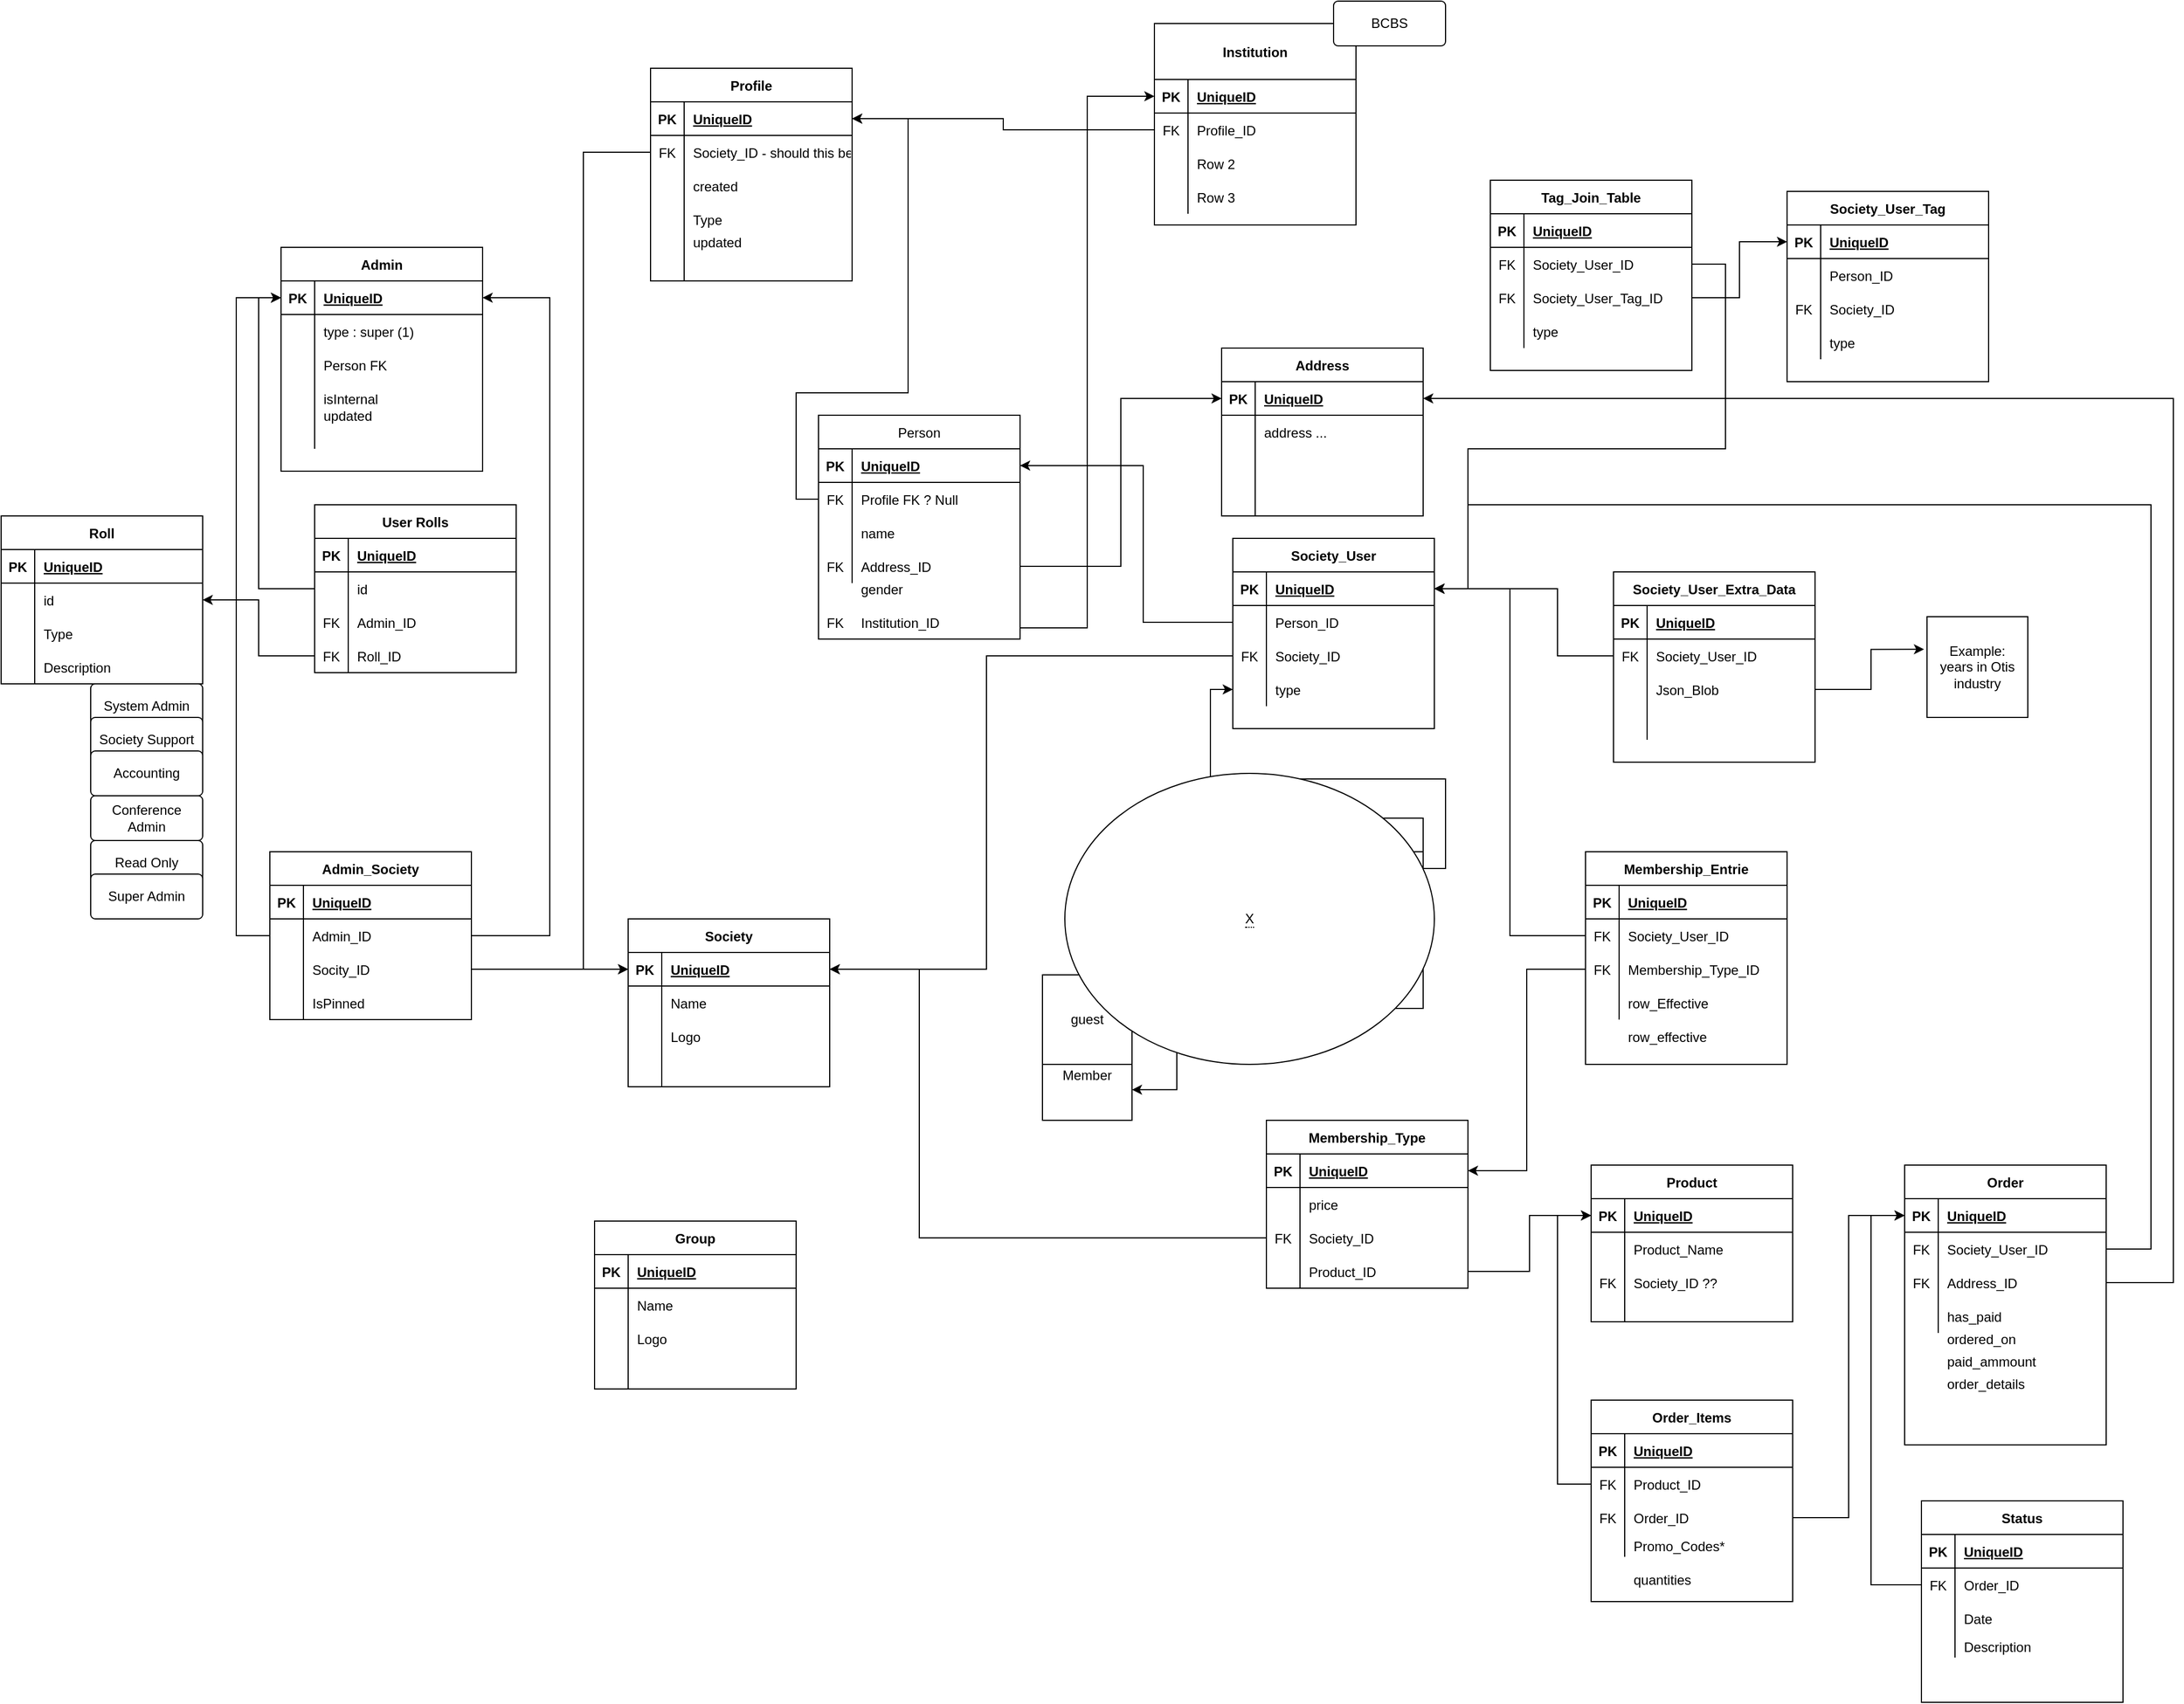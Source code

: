 <mxfile version="20.6.0" type="github">
  <diagram id="5rBxlIak1lxpF7ulkD5s" name="Page-1">
    <mxGraphModel dx="2147" dy="1886" grid="1" gridSize="10" guides="1" tooltips="1" connect="1" arrows="1" fold="1" page="1" pageScale="1" pageWidth="850" pageHeight="1100" math="0" shadow="0">
      <root>
        <mxCell id="0" />
        <mxCell id="1" parent="0" />
        <mxCell id="__WcqTSJPxryp4ztu0ni-2" value="Profile" style="shape=table;startSize=30;container=1;collapsible=1;childLayout=tableLayout;fixedRows=1;rowLines=0;fontStyle=1;align=center;resizeLast=1;" parent="1" vertex="1">
          <mxGeometry x="250" y="-70" width="180" height="190" as="geometry" />
        </mxCell>
        <mxCell id="__WcqTSJPxryp4ztu0ni-3" value="" style="shape=tableRow;horizontal=0;startSize=0;swimlaneHead=0;swimlaneBody=0;fillColor=none;collapsible=0;dropTarget=0;points=[[0,0.5],[1,0.5]];portConstraint=eastwest;top=0;left=0;right=0;bottom=1;" parent="__WcqTSJPxryp4ztu0ni-2" vertex="1">
          <mxGeometry y="30" width="180" height="30" as="geometry" />
        </mxCell>
        <mxCell id="__WcqTSJPxryp4ztu0ni-4" value="PK" style="shape=partialRectangle;connectable=0;fillColor=none;top=0;left=0;bottom=0;right=0;fontStyle=1;overflow=hidden;" parent="__WcqTSJPxryp4ztu0ni-3" vertex="1">
          <mxGeometry width="30" height="30" as="geometry">
            <mxRectangle width="30" height="30" as="alternateBounds" />
          </mxGeometry>
        </mxCell>
        <mxCell id="__WcqTSJPxryp4ztu0ni-5" value="UniqueID" style="shape=partialRectangle;connectable=0;fillColor=none;top=0;left=0;bottom=0;right=0;align=left;spacingLeft=6;fontStyle=5;overflow=hidden;" parent="__WcqTSJPxryp4ztu0ni-3" vertex="1">
          <mxGeometry x="30" width="150" height="30" as="geometry">
            <mxRectangle width="150" height="30" as="alternateBounds" />
          </mxGeometry>
        </mxCell>
        <mxCell id="__WcqTSJPxryp4ztu0ni-6" value="" style="shape=tableRow;horizontal=0;startSize=0;swimlaneHead=0;swimlaneBody=0;fillColor=none;collapsible=0;dropTarget=0;points=[[0,0.5],[1,0.5]];portConstraint=eastwest;top=0;left=0;right=0;bottom=0;" parent="__WcqTSJPxryp4ztu0ni-2" vertex="1">
          <mxGeometry y="60" width="180" height="30" as="geometry" />
        </mxCell>
        <mxCell id="__WcqTSJPxryp4ztu0ni-7" value="FK" style="shape=partialRectangle;connectable=0;fillColor=none;top=0;left=0;bottom=0;right=0;editable=1;overflow=hidden;" parent="__WcqTSJPxryp4ztu0ni-6" vertex="1">
          <mxGeometry width="30" height="30" as="geometry">
            <mxRectangle width="30" height="30" as="alternateBounds" />
          </mxGeometry>
        </mxCell>
        <mxCell id="__WcqTSJPxryp4ztu0ni-8" value="Society_ID - should this be here or everywhere else" style="shape=partialRectangle;connectable=0;fillColor=none;top=0;left=0;bottom=0;right=0;align=left;spacingLeft=6;overflow=hidden;" parent="__WcqTSJPxryp4ztu0ni-6" vertex="1">
          <mxGeometry x="30" width="150" height="30" as="geometry">
            <mxRectangle width="150" height="30" as="alternateBounds" />
          </mxGeometry>
        </mxCell>
        <mxCell id="__WcqTSJPxryp4ztu0ni-9" value="" style="shape=tableRow;horizontal=0;startSize=0;swimlaneHead=0;swimlaneBody=0;fillColor=none;collapsible=0;dropTarget=0;points=[[0,0.5],[1,0.5]];portConstraint=eastwest;top=0;left=0;right=0;bottom=0;" parent="__WcqTSJPxryp4ztu0ni-2" vertex="1">
          <mxGeometry y="90" width="180" height="30" as="geometry" />
        </mxCell>
        <mxCell id="__WcqTSJPxryp4ztu0ni-10" value="" style="shape=partialRectangle;connectable=0;fillColor=none;top=0;left=0;bottom=0;right=0;editable=1;overflow=hidden;" parent="__WcqTSJPxryp4ztu0ni-9" vertex="1">
          <mxGeometry width="30" height="30" as="geometry">
            <mxRectangle width="30" height="30" as="alternateBounds" />
          </mxGeometry>
        </mxCell>
        <mxCell id="__WcqTSJPxryp4ztu0ni-11" value="created   " style="shape=partialRectangle;connectable=0;fillColor=none;top=0;left=0;bottom=0;right=0;align=left;spacingLeft=6;overflow=hidden;" parent="__WcqTSJPxryp4ztu0ni-9" vertex="1">
          <mxGeometry x="30" width="150" height="30" as="geometry">
            <mxRectangle width="150" height="30" as="alternateBounds" />
          </mxGeometry>
        </mxCell>
        <mxCell id="__WcqTSJPxryp4ztu0ni-12" value="" style="shape=tableRow;horizontal=0;startSize=0;swimlaneHead=0;swimlaneBody=0;fillColor=none;collapsible=0;dropTarget=0;points=[[0,0.5],[1,0.5]];portConstraint=eastwest;top=0;left=0;right=0;bottom=0;" parent="__WcqTSJPxryp4ztu0ni-2" vertex="1">
          <mxGeometry y="120" width="180" height="70" as="geometry" />
        </mxCell>
        <mxCell id="__WcqTSJPxryp4ztu0ni-13" value="" style="shape=partialRectangle;connectable=0;fillColor=none;top=0;left=0;bottom=0;right=0;editable=1;overflow=hidden;" parent="__WcqTSJPxryp4ztu0ni-12" vertex="1">
          <mxGeometry width="30" height="70" as="geometry">
            <mxRectangle width="30" height="70" as="alternateBounds" />
          </mxGeometry>
        </mxCell>
        <mxCell id="__WcqTSJPxryp4ztu0ni-14" value="updated" style="shape=partialRectangle;connectable=0;fillColor=none;top=0;left=0;bottom=0;right=0;align=left;spacingLeft=6;overflow=hidden;" parent="__WcqTSJPxryp4ztu0ni-12" vertex="1">
          <mxGeometry x="30" width="150" height="70" as="geometry">
            <mxRectangle width="150" height="70" as="alternateBounds" />
          </mxGeometry>
        </mxCell>
        <mxCell id="__WcqTSJPxryp4ztu0ni-15" value="Person" style="shape=table;startSize=30;container=1;collapsible=1;childLayout=tableLayout;fixedRows=1;rowLines=0;fontStyle=0;align=center;resizeLast=1;" parent="1" vertex="1">
          <mxGeometry x="400" y="240" width="180" height="200" as="geometry" />
        </mxCell>
        <mxCell id="__WcqTSJPxryp4ztu0ni-16" value="" style="shape=tableRow;horizontal=0;startSize=0;swimlaneHead=0;swimlaneBody=0;fillColor=none;collapsible=0;dropTarget=0;points=[[0,0.5],[1,0.5]];portConstraint=eastwest;top=0;left=0;right=0;bottom=1;" parent="__WcqTSJPxryp4ztu0ni-15" vertex="1">
          <mxGeometry y="30" width="180" height="30" as="geometry" />
        </mxCell>
        <mxCell id="__WcqTSJPxryp4ztu0ni-17" value="PK" style="shape=partialRectangle;connectable=0;fillColor=none;top=0;left=0;bottom=0;right=0;fontStyle=1;overflow=hidden;" parent="__WcqTSJPxryp4ztu0ni-16" vertex="1">
          <mxGeometry width="30" height="30" as="geometry">
            <mxRectangle width="30" height="30" as="alternateBounds" />
          </mxGeometry>
        </mxCell>
        <mxCell id="__WcqTSJPxryp4ztu0ni-18" value="UniqueID" style="shape=partialRectangle;connectable=0;fillColor=none;top=0;left=0;bottom=0;right=0;align=left;spacingLeft=6;fontStyle=5;overflow=hidden;" parent="__WcqTSJPxryp4ztu0ni-16" vertex="1">
          <mxGeometry x="30" width="150" height="30" as="geometry">
            <mxRectangle width="150" height="30" as="alternateBounds" />
          </mxGeometry>
        </mxCell>
        <mxCell id="__WcqTSJPxryp4ztu0ni-19" value="" style="shape=tableRow;horizontal=0;startSize=0;swimlaneHead=0;swimlaneBody=0;fillColor=none;collapsible=0;dropTarget=0;points=[[0,0.5],[1,0.5]];portConstraint=eastwest;top=0;left=0;right=0;bottom=0;" parent="__WcqTSJPxryp4ztu0ni-15" vertex="1">
          <mxGeometry y="60" width="180" height="30" as="geometry" />
        </mxCell>
        <mxCell id="__WcqTSJPxryp4ztu0ni-20" value="FK" style="shape=partialRectangle;connectable=0;fillColor=none;top=0;left=0;bottom=0;right=0;editable=1;overflow=hidden;" parent="__WcqTSJPxryp4ztu0ni-19" vertex="1">
          <mxGeometry width="30" height="30" as="geometry">
            <mxRectangle width="30" height="30" as="alternateBounds" />
          </mxGeometry>
        </mxCell>
        <mxCell id="__WcqTSJPxryp4ztu0ni-21" value="Profile FK ? Null" style="shape=partialRectangle;connectable=0;fillColor=none;top=0;left=0;bottom=0;right=0;align=left;spacingLeft=6;overflow=hidden;" parent="__WcqTSJPxryp4ztu0ni-19" vertex="1">
          <mxGeometry x="30" width="150" height="30" as="geometry">
            <mxRectangle width="150" height="30" as="alternateBounds" />
          </mxGeometry>
        </mxCell>
        <mxCell id="__WcqTSJPxryp4ztu0ni-22" value="" style="shape=tableRow;horizontal=0;startSize=0;swimlaneHead=0;swimlaneBody=0;fillColor=none;collapsible=0;dropTarget=0;points=[[0,0.5],[1,0.5]];portConstraint=eastwest;top=0;left=0;right=0;bottom=0;" parent="__WcqTSJPxryp4ztu0ni-15" vertex="1">
          <mxGeometry y="90" width="180" height="30" as="geometry" />
        </mxCell>
        <mxCell id="__WcqTSJPxryp4ztu0ni-23" value="" style="shape=partialRectangle;connectable=0;fillColor=none;top=0;left=0;bottom=0;right=0;editable=1;overflow=hidden;" parent="__WcqTSJPxryp4ztu0ni-22" vertex="1">
          <mxGeometry width="30" height="30" as="geometry">
            <mxRectangle width="30" height="30" as="alternateBounds" />
          </mxGeometry>
        </mxCell>
        <mxCell id="__WcqTSJPxryp4ztu0ni-24" value="name" style="shape=partialRectangle;connectable=0;fillColor=none;top=0;left=0;bottom=0;right=0;align=left;spacingLeft=6;overflow=hidden;" parent="__WcqTSJPxryp4ztu0ni-22" vertex="1">
          <mxGeometry x="30" width="150" height="30" as="geometry">
            <mxRectangle width="150" height="30" as="alternateBounds" />
          </mxGeometry>
        </mxCell>
        <mxCell id="__WcqTSJPxryp4ztu0ni-25" value="" style="shape=tableRow;horizontal=0;startSize=0;swimlaneHead=0;swimlaneBody=0;fillColor=none;collapsible=0;dropTarget=0;points=[[0,0.5],[1,0.5]];portConstraint=eastwest;top=0;left=0;right=0;bottom=0;" parent="__WcqTSJPxryp4ztu0ni-15" vertex="1">
          <mxGeometry y="120" width="180" height="30" as="geometry" />
        </mxCell>
        <mxCell id="__WcqTSJPxryp4ztu0ni-26" value="FK" style="shape=partialRectangle;connectable=0;fillColor=none;top=0;left=0;bottom=0;right=0;editable=1;overflow=hidden;" parent="__WcqTSJPxryp4ztu0ni-25" vertex="1">
          <mxGeometry width="30" height="30" as="geometry">
            <mxRectangle width="30" height="30" as="alternateBounds" />
          </mxGeometry>
        </mxCell>
        <mxCell id="__WcqTSJPxryp4ztu0ni-27" value="Address_ID" style="shape=partialRectangle;connectable=0;fillColor=none;top=0;left=0;bottom=0;right=0;align=left;spacingLeft=6;overflow=hidden;" parent="__WcqTSJPxryp4ztu0ni-25" vertex="1">
          <mxGeometry x="30" width="150" height="30" as="geometry">
            <mxRectangle width="150" height="30" as="alternateBounds" />
          </mxGeometry>
        </mxCell>
        <mxCell id="__WcqTSJPxryp4ztu0ni-28" value="Institution" style="shape=table;startSize=50;container=1;collapsible=1;childLayout=tableLayout;fixedRows=1;rowLines=0;fontStyle=1;align=center;resizeLast=1;" parent="1" vertex="1">
          <mxGeometry x="700" y="-110" width="180" height="180" as="geometry" />
        </mxCell>
        <mxCell id="__WcqTSJPxryp4ztu0ni-29" value="" style="shape=tableRow;horizontal=0;startSize=0;swimlaneHead=0;swimlaneBody=0;fillColor=none;collapsible=0;dropTarget=0;points=[[0,0.5],[1,0.5]];portConstraint=eastwest;top=0;left=0;right=0;bottom=1;" parent="__WcqTSJPxryp4ztu0ni-28" vertex="1">
          <mxGeometry y="50" width="180" height="30" as="geometry" />
        </mxCell>
        <mxCell id="__WcqTSJPxryp4ztu0ni-30" value="PK" style="shape=partialRectangle;connectable=0;fillColor=none;top=0;left=0;bottom=0;right=0;fontStyle=1;overflow=hidden;" parent="__WcqTSJPxryp4ztu0ni-29" vertex="1">
          <mxGeometry width="30" height="30" as="geometry">
            <mxRectangle width="30" height="30" as="alternateBounds" />
          </mxGeometry>
        </mxCell>
        <mxCell id="__WcqTSJPxryp4ztu0ni-31" value="UniqueID" style="shape=partialRectangle;connectable=0;fillColor=none;top=0;left=0;bottom=0;right=0;align=left;spacingLeft=6;fontStyle=5;overflow=hidden;" parent="__WcqTSJPxryp4ztu0ni-29" vertex="1">
          <mxGeometry x="30" width="150" height="30" as="geometry">
            <mxRectangle width="150" height="30" as="alternateBounds" />
          </mxGeometry>
        </mxCell>
        <mxCell id="__WcqTSJPxryp4ztu0ni-32" value="" style="shape=tableRow;horizontal=0;startSize=0;swimlaneHead=0;swimlaneBody=0;fillColor=none;collapsible=0;dropTarget=0;points=[[0,0.5],[1,0.5]];portConstraint=eastwest;top=0;left=0;right=0;bottom=0;" parent="__WcqTSJPxryp4ztu0ni-28" vertex="1">
          <mxGeometry y="80" width="180" height="30" as="geometry" />
        </mxCell>
        <mxCell id="__WcqTSJPxryp4ztu0ni-33" value="FK" style="shape=partialRectangle;connectable=0;fillColor=none;top=0;left=0;bottom=0;right=0;editable=1;overflow=hidden;" parent="__WcqTSJPxryp4ztu0ni-32" vertex="1">
          <mxGeometry width="30" height="30" as="geometry">
            <mxRectangle width="30" height="30" as="alternateBounds" />
          </mxGeometry>
        </mxCell>
        <mxCell id="__WcqTSJPxryp4ztu0ni-34" value="Profile_ID" style="shape=partialRectangle;connectable=0;fillColor=none;top=0;left=0;bottom=0;right=0;align=left;spacingLeft=6;overflow=hidden;" parent="__WcqTSJPxryp4ztu0ni-32" vertex="1">
          <mxGeometry x="30" width="150" height="30" as="geometry">
            <mxRectangle width="150" height="30" as="alternateBounds" />
          </mxGeometry>
        </mxCell>
        <mxCell id="__WcqTSJPxryp4ztu0ni-35" value="" style="shape=tableRow;horizontal=0;startSize=0;swimlaneHead=0;swimlaneBody=0;fillColor=none;collapsible=0;dropTarget=0;points=[[0,0.5],[1,0.5]];portConstraint=eastwest;top=0;left=0;right=0;bottom=0;" parent="__WcqTSJPxryp4ztu0ni-28" vertex="1">
          <mxGeometry y="110" width="180" height="30" as="geometry" />
        </mxCell>
        <mxCell id="__WcqTSJPxryp4ztu0ni-36" value="" style="shape=partialRectangle;connectable=0;fillColor=none;top=0;left=0;bottom=0;right=0;editable=1;overflow=hidden;" parent="__WcqTSJPxryp4ztu0ni-35" vertex="1">
          <mxGeometry width="30" height="30" as="geometry">
            <mxRectangle width="30" height="30" as="alternateBounds" />
          </mxGeometry>
        </mxCell>
        <mxCell id="__WcqTSJPxryp4ztu0ni-37" value="Row 2" style="shape=partialRectangle;connectable=0;fillColor=none;top=0;left=0;bottom=0;right=0;align=left;spacingLeft=6;overflow=hidden;" parent="__WcqTSJPxryp4ztu0ni-35" vertex="1">
          <mxGeometry x="30" width="150" height="30" as="geometry">
            <mxRectangle width="150" height="30" as="alternateBounds" />
          </mxGeometry>
        </mxCell>
        <mxCell id="__WcqTSJPxryp4ztu0ni-38" value="" style="shape=tableRow;horizontal=0;startSize=0;swimlaneHead=0;swimlaneBody=0;fillColor=none;collapsible=0;dropTarget=0;points=[[0,0.5],[1,0.5]];portConstraint=eastwest;top=0;left=0;right=0;bottom=0;" parent="__WcqTSJPxryp4ztu0ni-28" vertex="1">
          <mxGeometry y="140" width="180" height="30" as="geometry" />
        </mxCell>
        <mxCell id="__WcqTSJPxryp4ztu0ni-39" value="" style="shape=partialRectangle;connectable=0;fillColor=none;top=0;left=0;bottom=0;right=0;editable=1;overflow=hidden;" parent="__WcqTSJPxryp4ztu0ni-38" vertex="1">
          <mxGeometry width="30" height="30" as="geometry">
            <mxRectangle width="30" height="30" as="alternateBounds" />
          </mxGeometry>
        </mxCell>
        <mxCell id="__WcqTSJPxryp4ztu0ni-40" value="Row 3" style="shape=partialRectangle;connectable=0;fillColor=none;top=0;left=0;bottom=0;right=0;align=left;spacingLeft=6;overflow=hidden;" parent="__WcqTSJPxryp4ztu0ni-38" vertex="1">
          <mxGeometry x="30" width="150" height="30" as="geometry">
            <mxRectangle width="150" height="30" as="alternateBounds" />
          </mxGeometry>
        </mxCell>
        <mxCell id="__WcqTSJPxryp4ztu0ni-45" value="Member" style="whiteSpace=wrap;html=1;aspect=fixed;" parent="1" vertex="1">
          <mxGeometry x="600" y="790" width="80" height="80" as="geometry" />
        </mxCell>
        <mxCell id="__WcqTSJPxryp4ztu0ni-102" value="guest" style="whiteSpace=wrap;html=1;aspect=fixed;" parent="1" vertex="1">
          <mxGeometry x="600" y="740" width="80" height="80" as="geometry" />
        </mxCell>
        <mxCell id="__WcqTSJPxryp4ztu0ni-121" value="Admin" style="shape=table;startSize=30;container=1;collapsible=1;childLayout=tableLayout;fixedRows=1;rowLines=0;fontStyle=1;align=center;resizeLast=1;" parent="1" vertex="1">
          <mxGeometry x="-80" y="90" width="180" height="200" as="geometry" />
        </mxCell>
        <mxCell id="__WcqTSJPxryp4ztu0ni-122" value="" style="shape=tableRow;horizontal=0;startSize=0;swimlaneHead=0;swimlaneBody=0;fillColor=none;collapsible=0;dropTarget=0;points=[[0,0.5],[1,0.5]];portConstraint=eastwest;top=0;left=0;right=0;bottom=1;" parent="__WcqTSJPxryp4ztu0ni-121" vertex="1">
          <mxGeometry y="30" width="180" height="30" as="geometry" />
        </mxCell>
        <mxCell id="__WcqTSJPxryp4ztu0ni-123" value="PK" style="shape=partialRectangle;connectable=0;fillColor=none;top=0;left=0;bottom=0;right=0;fontStyle=1;overflow=hidden;" parent="__WcqTSJPxryp4ztu0ni-122" vertex="1">
          <mxGeometry width="30" height="30" as="geometry">
            <mxRectangle width="30" height="30" as="alternateBounds" />
          </mxGeometry>
        </mxCell>
        <mxCell id="__WcqTSJPxryp4ztu0ni-124" value="UniqueID" style="shape=partialRectangle;connectable=0;fillColor=none;top=0;left=0;bottom=0;right=0;align=left;spacingLeft=6;fontStyle=5;overflow=hidden;" parent="__WcqTSJPxryp4ztu0ni-122" vertex="1">
          <mxGeometry x="30" width="150" height="30" as="geometry">
            <mxRectangle width="150" height="30" as="alternateBounds" />
          </mxGeometry>
        </mxCell>
        <mxCell id="__WcqTSJPxryp4ztu0ni-125" value="" style="shape=tableRow;horizontal=0;startSize=0;swimlaneHead=0;swimlaneBody=0;fillColor=none;collapsible=0;dropTarget=0;points=[[0,0.5],[1,0.5]];portConstraint=eastwest;top=0;left=0;right=0;bottom=0;" parent="__WcqTSJPxryp4ztu0ni-121" vertex="1">
          <mxGeometry y="60" width="180" height="30" as="geometry" />
        </mxCell>
        <mxCell id="__WcqTSJPxryp4ztu0ni-126" value="" style="shape=partialRectangle;connectable=0;fillColor=none;top=0;left=0;bottom=0;right=0;editable=1;overflow=hidden;" parent="__WcqTSJPxryp4ztu0ni-125" vertex="1">
          <mxGeometry width="30" height="30" as="geometry">
            <mxRectangle width="30" height="30" as="alternateBounds" />
          </mxGeometry>
        </mxCell>
        <mxCell id="__WcqTSJPxryp4ztu0ni-127" value="type : super (1)" style="shape=partialRectangle;connectable=0;fillColor=none;top=0;left=0;bottom=0;right=0;align=left;spacingLeft=6;overflow=hidden;" parent="__WcqTSJPxryp4ztu0ni-125" vertex="1">
          <mxGeometry x="30" width="150" height="30" as="geometry">
            <mxRectangle width="150" height="30" as="alternateBounds" />
          </mxGeometry>
        </mxCell>
        <mxCell id="__WcqTSJPxryp4ztu0ni-128" value="" style="shape=tableRow;horizontal=0;startSize=0;swimlaneHead=0;swimlaneBody=0;fillColor=none;collapsible=0;dropTarget=0;points=[[0,0.5],[1,0.5]];portConstraint=eastwest;top=0;left=0;right=0;bottom=0;" parent="__WcqTSJPxryp4ztu0ni-121" vertex="1">
          <mxGeometry y="90" width="180" height="30" as="geometry" />
        </mxCell>
        <mxCell id="__WcqTSJPxryp4ztu0ni-129" value="" style="shape=partialRectangle;connectable=0;fillColor=none;top=0;left=0;bottom=0;right=0;editable=1;overflow=hidden;" parent="__WcqTSJPxryp4ztu0ni-128" vertex="1">
          <mxGeometry width="30" height="30" as="geometry">
            <mxRectangle width="30" height="30" as="alternateBounds" />
          </mxGeometry>
        </mxCell>
        <mxCell id="__WcqTSJPxryp4ztu0ni-130" value="Person FK" style="shape=partialRectangle;connectable=0;fillColor=none;top=0;left=0;bottom=0;right=0;align=left;spacingLeft=6;overflow=hidden;" parent="__WcqTSJPxryp4ztu0ni-128" vertex="1">
          <mxGeometry x="30" width="150" height="30" as="geometry">
            <mxRectangle width="150" height="30" as="alternateBounds" />
          </mxGeometry>
        </mxCell>
        <mxCell id="__WcqTSJPxryp4ztu0ni-131" value="" style="shape=tableRow;horizontal=0;startSize=0;swimlaneHead=0;swimlaneBody=0;fillColor=none;collapsible=0;dropTarget=0;points=[[0,0.5],[1,0.5]];portConstraint=eastwest;top=0;left=0;right=0;bottom=0;" parent="__WcqTSJPxryp4ztu0ni-121" vertex="1">
          <mxGeometry y="120" width="180" height="60" as="geometry" />
        </mxCell>
        <mxCell id="__WcqTSJPxryp4ztu0ni-132" value="" style="shape=partialRectangle;connectable=0;fillColor=none;top=0;left=0;bottom=0;right=0;editable=1;overflow=hidden;" parent="__WcqTSJPxryp4ztu0ni-131" vertex="1">
          <mxGeometry width="30" height="60" as="geometry">
            <mxRectangle width="30" height="60" as="alternateBounds" />
          </mxGeometry>
        </mxCell>
        <mxCell id="__WcqTSJPxryp4ztu0ni-133" value="updated" style="shape=partialRectangle;connectable=0;fillColor=none;top=0;left=0;bottom=0;right=0;align=left;spacingLeft=6;overflow=hidden;" parent="__WcqTSJPxryp4ztu0ni-131" vertex="1">
          <mxGeometry x="30" width="150" height="60" as="geometry">
            <mxRectangle width="150" height="60" as="alternateBounds" />
          </mxGeometry>
        </mxCell>
        <mxCell id="__WcqTSJPxryp4ztu0ni-155" value="Roll" style="shape=table;startSize=30;container=1;collapsible=1;childLayout=tableLayout;fixedRows=1;rowLines=0;fontStyle=1;align=center;resizeLast=1;" parent="1" vertex="1">
          <mxGeometry x="-330" y="330" width="180" height="150" as="geometry" />
        </mxCell>
        <mxCell id="__WcqTSJPxryp4ztu0ni-156" value="" style="shape=tableRow;horizontal=0;startSize=0;swimlaneHead=0;swimlaneBody=0;fillColor=none;collapsible=0;dropTarget=0;points=[[0,0.5],[1,0.5]];portConstraint=eastwest;top=0;left=0;right=0;bottom=1;" parent="__WcqTSJPxryp4ztu0ni-155" vertex="1">
          <mxGeometry y="30" width="180" height="30" as="geometry" />
        </mxCell>
        <mxCell id="__WcqTSJPxryp4ztu0ni-157" value="PK" style="shape=partialRectangle;connectable=0;fillColor=none;top=0;left=0;bottom=0;right=0;fontStyle=1;overflow=hidden;" parent="__WcqTSJPxryp4ztu0ni-156" vertex="1">
          <mxGeometry width="30" height="30" as="geometry">
            <mxRectangle width="30" height="30" as="alternateBounds" />
          </mxGeometry>
        </mxCell>
        <mxCell id="__WcqTSJPxryp4ztu0ni-158" value="UniqueID" style="shape=partialRectangle;connectable=0;fillColor=none;top=0;left=0;bottom=0;right=0;align=left;spacingLeft=6;fontStyle=5;overflow=hidden;" parent="__WcqTSJPxryp4ztu0ni-156" vertex="1">
          <mxGeometry x="30" width="150" height="30" as="geometry">
            <mxRectangle width="150" height="30" as="alternateBounds" />
          </mxGeometry>
        </mxCell>
        <mxCell id="__WcqTSJPxryp4ztu0ni-159" value="" style="shape=tableRow;horizontal=0;startSize=0;swimlaneHead=0;swimlaneBody=0;fillColor=none;collapsible=0;dropTarget=0;points=[[0,0.5],[1,0.5]];portConstraint=eastwest;top=0;left=0;right=0;bottom=0;" parent="__WcqTSJPxryp4ztu0ni-155" vertex="1">
          <mxGeometry y="60" width="180" height="30" as="geometry" />
        </mxCell>
        <mxCell id="__WcqTSJPxryp4ztu0ni-160" value="" style="shape=partialRectangle;connectable=0;fillColor=none;top=0;left=0;bottom=0;right=0;editable=1;overflow=hidden;" parent="__WcqTSJPxryp4ztu0ni-159" vertex="1">
          <mxGeometry width="30" height="30" as="geometry">
            <mxRectangle width="30" height="30" as="alternateBounds" />
          </mxGeometry>
        </mxCell>
        <mxCell id="__WcqTSJPxryp4ztu0ni-161" value="id" style="shape=partialRectangle;connectable=0;fillColor=none;top=0;left=0;bottom=0;right=0;align=left;spacingLeft=6;overflow=hidden;" parent="__WcqTSJPxryp4ztu0ni-159" vertex="1">
          <mxGeometry x="30" width="150" height="30" as="geometry">
            <mxRectangle width="150" height="30" as="alternateBounds" />
          </mxGeometry>
        </mxCell>
        <mxCell id="__WcqTSJPxryp4ztu0ni-162" value="" style="shape=tableRow;horizontal=0;startSize=0;swimlaneHead=0;swimlaneBody=0;fillColor=none;collapsible=0;dropTarget=0;points=[[0,0.5],[1,0.5]];portConstraint=eastwest;top=0;left=0;right=0;bottom=0;" parent="__WcqTSJPxryp4ztu0ni-155" vertex="1">
          <mxGeometry y="90" width="180" height="30" as="geometry" />
        </mxCell>
        <mxCell id="__WcqTSJPxryp4ztu0ni-163" value="" style="shape=partialRectangle;connectable=0;fillColor=none;top=0;left=0;bottom=0;right=0;editable=1;overflow=hidden;" parent="__WcqTSJPxryp4ztu0ni-162" vertex="1">
          <mxGeometry width="30" height="30" as="geometry">
            <mxRectangle width="30" height="30" as="alternateBounds" />
          </mxGeometry>
        </mxCell>
        <mxCell id="__WcqTSJPxryp4ztu0ni-164" value="Type" style="shape=partialRectangle;connectable=0;fillColor=none;top=0;left=0;bottom=0;right=0;align=left;spacingLeft=6;overflow=hidden;" parent="__WcqTSJPxryp4ztu0ni-162" vertex="1">
          <mxGeometry x="30" width="150" height="30" as="geometry">
            <mxRectangle width="150" height="30" as="alternateBounds" />
          </mxGeometry>
        </mxCell>
        <mxCell id="__WcqTSJPxryp4ztu0ni-165" value="" style="shape=tableRow;horizontal=0;startSize=0;swimlaneHead=0;swimlaneBody=0;fillColor=none;collapsible=0;dropTarget=0;points=[[0,0.5],[1,0.5]];portConstraint=eastwest;top=0;left=0;right=0;bottom=0;" parent="__WcqTSJPxryp4ztu0ni-155" vertex="1">
          <mxGeometry y="120" width="180" height="30" as="geometry" />
        </mxCell>
        <mxCell id="__WcqTSJPxryp4ztu0ni-166" value="" style="shape=partialRectangle;connectable=0;fillColor=none;top=0;left=0;bottom=0;right=0;editable=1;overflow=hidden;" parent="__WcqTSJPxryp4ztu0ni-165" vertex="1">
          <mxGeometry width="30" height="30" as="geometry">
            <mxRectangle width="30" height="30" as="alternateBounds" />
          </mxGeometry>
        </mxCell>
        <mxCell id="__WcqTSJPxryp4ztu0ni-167" value="Description" style="shape=partialRectangle;connectable=0;fillColor=none;top=0;left=0;bottom=0;right=0;align=left;spacingLeft=6;overflow=hidden;" parent="__WcqTSJPxryp4ztu0ni-165" vertex="1">
          <mxGeometry x="30" width="150" height="30" as="geometry">
            <mxRectangle width="150" height="30" as="alternateBounds" />
          </mxGeometry>
        </mxCell>
        <mxCell id="__WcqTSJPxryp4ztu0ni-168" value="System Admin" style="rounded=1;arcSize=10;whiteSpace=wrap;html=1;align=center;" parent="1" vertex="1">
          <mxGeometry x="-250" y="480" width="100" height="40" as="geometry" />
        </mxCell>
        <mxCell id="__WcqTSJPxryp4ztu0ni-169" value="Society Support" style="rounded=1;arcSize=10;whiteSpace=wrap;html=1;align=center;" parent="1" vertex="1">
          <mxGeometry x="-250" y="510" width="100" height="40" as="geometry" />
        </mxCell>
        <mxCell id="__WcqTSJPxryp4ztu0ni-171" value="Accounting" style="rounded=1;arcSize=10;whiteSpace=wrap;html=1;align=center;" parent="1" vertex="1">
          <mxGeometry x="-250" y="540" width="100" height="40" as="geometry" />
        </mxCell>
        <mxCell id="__WcqTSJPxryp4ztu0ni-172" value="Conference Admin" style="rounded=1;arcSize=10;whiteSpace=wrap;html=1;align=center;" parent="1" vertex="1">
          <mxGeometry x="-250" y="580" width="100" height="40" as="geometry" />
        </mxCell>
        <mxCell id="__WcqTSJPxryp4ztu0ni-173" value="Read Only" style="rounded=1;arcSize=10;whiteSpace=wrap;html=1;align=center;" parent="1" vertex="1">
          <mxGeometry x="-250" y="620" width="100" height="40" as="geometry" />
        </mxCell>
        <mxCell id="__WcqTSJPxryp4ztu0ni-174" value="User Rolls" style="shape=table;startSize=30;container=1;collapsible=1;childLayout=tableLayout;fixedRows=1;rowLines=0;fontStyle=1;align=center;resizeLast=1;" parent="1" vertex="1">
          <mxGeometry x="-50" y="320" width="180" height="150" as="geometry" />
        </mxCell>
        <mxCell id="__WcqTSJPxryp4ztu0ni-175" value="" style="shape=tableRow;horizontal=0;startSize=0;swimlaneHead=0;swimlaneBody=0;fillColor=none;collapsible=0;dropTarget=0;points=[[0,0.5],[1,0.5]];portConstraint=eastwest;top=0;left=0;right=0;bottom=1;" parent="__WcqTSJPxryp4ztu0ni-174" vertex="1">
          <mxGeometry y="30" width="180" height="30" as="geometry" />
        </mxCell>
        <mxCell id="__WcqTSJPxryp4ztu0ni-176" value="PK" style="shape=partialRectangle;connectable=0;fillColor=none;top=0;left=0;bottom=0;right=0;fontStyle=1;overflow=hidden;" parent="__WcqTSJPxryp4ztu0ni-175" vertex="1">
          <mxGeometry width="30" height="30" as="geometry">
            <mxRectangle width="30" height="30" as="alternateBounds" />
          </mxGeometry>
        </mxCell>
        <mxCell id="__WcqTSJPxryp4ztu0ni-177" value="UniqueID" style="shape=partialRectangle;connectable=0;fillColor=none;top=0;left=0;bottom=0;right=0;align=left;spacingLeft=6;fontStyle=5;overflow=hidden;" parent="__WcqTSJPxryp4ztu0ni-175" vertex="1">
          <mxGeometry x="30" width="150" height="30" as="geometry">
            <mxRectangle width="150" height="30" as="alternateBounds" />
          </mxGeometry>
        </mxCell>
        <mxCell id="__WcqTSJPxryp4ztu0ni-178" value="" style="shape=tableRow;horizontal=0;startSize=0;swimlaneHead=0;swimlaneBody=0;fillColor=none;collapsible=0;dropTarget=0;points=[[0,0.5],[1,0.5]];portConstraint=eastwest;top=0;left=0;right=0;bottom=0;" parent="__WcqTSJPxryp4ztu0ni-174" vertex="1">
          <mxGeometry y="60" width="180" height="30" as="geometry" />
        </mxCell>
        <mxCell id="__WcqTSJPxryp4ztu0ni-179" value="" style="shape=partialRectangle;connectable=0;fillColor=none;top=0;left=0;bottom=0;right=0;editable=1;overflow=hidden;" parent="__WcqTSJPxryp4ztu0ni-178" vertex="1">
          <mxGeometry width="30" height="30" as="geometry">
            <mxRectangle width="30" height="30" as="alternateBounds" />
          </mxGeometry>
        </mxCell>
        <mxCell id="__WcqTSJPxryp4ztu0ni-180" value="id" style="shape=partialRectangle;connectable=0;fillColor=none;top=0;left=0;bottom=0;right=0;align=left;spacingLeft=6;overflow=hidden;" parent="__WcqTSJPxryp4ztu0ni-178" vertex="1">
          <mxGeometry x="30" width="150" height="30" as="geometry">
            <mxRectangle width="150" height="30" as="alternateBounds" />
          </mxGeometry>
        </mxCell>
        <mxCell id="__WcqTSJPxryp4ztu0ni-181" value="" style="shape=tableRow;horizontal=0;startSize=0;swimlaneHead=0;swimlaneBody=0;fillColor=none;collapsible=0;dropTarget=0;points=[[0,0.5],[1,0.5]];portConstraint=eastwest;top=0;left=0;right=0;bottom=0;" parent="__WcqTSJPxryp4ztu0ni-174" vertex="1">
          <mxGeometry y="90" width="180" height="30" as="geometry" />
        </mxCell>
        <mxCell id="__WcqTSJPxryp4ztu0ni-182" value="FK" style="shape=partialRectangle;connectable=0;fillColor=none;top=0;left=0;bottom=0;right=0;editable=1;overflow=hidden;" parent="__WcqTSJPxryp4ztu0ni-181" vertex="1">
          <mxGeometry width="30" height="30" as="geometry">
            <mxRectangle width="30" height="30" as="alternateBounds" />
          </mxGeometry>
        </mxCell>
        <mxCell id="__WcqTSJPxryp4ztu0ni-183" value="Admin_ID" style="shape=partialRectangle;connectable=0;fillColor=none;top=0;left=0;bottom=0;right=0;align=left;spacingLeft=6;overflow=hidden;" parent="__WcqTSJPxryp4ztu0ni-181" vertex="1">
          <mxGeometry x="30" width="150" height="30" as="geometry">
            <mxRectangle width="150" height="30" as="alternateBounds" />
          </mxGeometry>
        </mxCell>
        <mxCell id="__WcqTSJPxryp4ztu0ni-184" value="" style="shape=tableRow;horizontal=0;startSize=0;swimlaneHead=0;swimlaneBody=0;fillColor=none;collapsible=0;dropTarget=0;points=[[0,0.5],[1,0.5]];portConstraint=eastwest;top=0;left=0;right=0;bottom=0;" parent="__WcqTSJPxryp4ztu0ni-174" vertex="1">
          <mxGeometry y="120" width="180" height="30" as="geometry" />
        </mxCell>
        <mxCell id="__WcqTSJPxryp4ztu0ni-185" value="FK" style="shape=partialRectangle;connectable=0;fillColor=none;top=0;left=0;bottom=0;right=0;editable=1;overflow=hidden;" parent="__WcqTSJPxryp4ztu0ni-184" vertex="1">
          <mxGeometry width="30" height="30" as="geometry">
            <mxRectangle width="30" height="30" as="alternateBounds" />
          </mxGeometry>
        </mxCell>
        <mxCell id="__WcqTSJPxryp4ztu0ni-186" value="Roll_ID" style="shape=partialRectangle;connectable=0;fillColor=none;top=0;left=0;bottom=0;right=0;align=left;spacingLeft=6;overflow=hidden;" parent="__WcqTSJPxryp4ztu0ni-184" vertex="1">
          <mxGeometry x="30" width="150" height="30" as="geometry">
            <mxRectangle width="150" height="30" as="alternateBounds" />
          </mxGeometry>
        </mxCell>
        <mxCell id="__WcqTSJPxryp4ztu0ni-187" style="edgeStyle=orthogonalEdgeStyle;rounded=0;orthogonalLoop=1;jettySize=auto;html=1;exitX=0;exitY=0.5;exitDx=0;exitDy=0;entryX=1;entryY=0.5;entryDx=0;entryDy=0;" parent="1" source="__WcqTSJPxryp4ztu0ni-184" target="__WcqTSJPxryp4ztu0ni-159" edge="1">
          <mxGeometry relative="1" as="geometry" />
        </mxCell>
        <mxCell id="__WcqTSJPxryp4ztu0ni-216" style="edgeStyle=orthogonalEdgeStyle;rounded=0;orthogonalLoop=1;jettySize=auto;html=1;exitX=0;exitY=0.5;exitDx=0;exitDy=0;entryX=0;entryY=0.5;entryDx=0;entryDy=0;" parent="1" source="__WcqTSJPxryp4ztu0ni-178" target="__WcqTSJPxryp4ztu0ni-122" edge="1">
          <mxGeometry relative="1" as="geometry" />
        </mxCell>
        <mxCell id="__WcqTSJPxryp4ztu0ni-218" value="Society" style="shape=table;startSize=30;container=1;collapsible=1;childLayout=tableLayout;fixedRows=1;rowLines=0;fontStyle=1;align=center;resizeLast=1;" parent="1" vertex="1">
          <mxGeometry x="230" y="690" width="180" height="150" as="geometry" />
        </mxCell>
        <mxCell id="__WcqTSJPxryp4ztu0ni-219" value="" style="shape=tableRow;horizontal=0;startSize=0;swimlaneHead=0;swimlaneBody=0;fillColor=none;collapsible=0;dropTarget=0;points=[[0,0.5],[1,0.5]];portConstraint=eastwest;top=0;left=0;right=0;bottom=1;" parent="__WcqTSJPxryp4ztu0ni-218" vertex="1">
          <mxGeometry y="30" width="180" height="30" as="geometry" />
        </mxCell>
        <mxCell id="__WcqTSJPxryp4ztu0ni-220" value="PK" style="shape=partialRectangle;connectable=0;fillColor=none;top=0;left=0;bottom=0;right=0;fontStyle=1;overflow=hidden;" parent="__WcqTSJPxryp4ztu0ni-219" vertex="1">
          <mxGeometry width="30" height="30" as="geometry">
            <mxRectangle width="30" height="30" as="alternateBounds" />
          </mxGeometry>
        </mxCell>
        <mxCell id="__WcqTSJPxryp4ztu0ni-221" value="UniqueID" style="shape=partialRectangle;connectable=0;fillColor=none;top=0;left=0;bottom=0;right=0;align=left;spacingLeft=6;fontStyle=5;overflow=hidden;" parent="__WcqTSJPxryp4ztu0ni-219" vertex="1">
          <mxGeometry x="30" width="150" height="30" as="geometry">
            <mxRectangle width="150" height="30" as="alternateBounds" />
          </mxGeometry>
        </mxCell>
        <mxCell id="__WcqTSJPxryp4ztu0ni-222" value="" style="shape=tableRow;horizontal=0;startSize=0;swimlaneHead=0;swimlaneBody=0;fillColor=none;collapsible=0;dropTarget=0;points=[[0,0.5],[1,0.5]];portConstraint=eastwest;top=0;left=0;right=0;bottom=0;" parent="__WcqTSJPxryp4ztu0ni-218" vertex="1">
          <mxGeometry y="60" width="180" height="30" as="geometry" />
        </mxCell>
        <mxCell id="__WcqTSJPxryp4ztu0ni-223" value="" style="shape=partialRectangle;connectable=0;fillColor=none;top=0;left=0;bottom=0;right=0;editable=1;overflow=hidden;" parent="__WcqTSJPxryp4ztu0ni-222" vertex="1">
          <mxGeometry width="30" height="30" as="geometry">
            <mxRectangle width="30" height="30" as="alternateBounds" />
          </mxGeometry>
        </mxCell>
        <mxCell id="__WcqTSJPxryp4ztu0ni-224" value="Name " style="shape=partialRectangle;connectable=0;fillColor=none;top=0;left=0;bottom=0;right=0;align=left;spacingLeft=6;overflow=hidden;" parent="__WcqTSJPxryp4ztu0ni-222" vertex="1">
          <mxGeometry x="30" width="150" height="30" as="geometry">
            <mxRectangle width="150" height="30" as="alternateBounds" />
          </mxGeometry>
        </mxCell>
        <mxCell id="__WcqTSJPxryp4ztu0ni-225" value="" style="shape=tableRow;horizontal=0;startSize=0;swimlaneHead=0;swimlaneBody=0;fillColor=none;collapsible=0;dropTarget=0;points=[[0,0.5],[1,0.5]];portConstraint=eastwest;top=0;left=0;right=0;bottom=0;" parent="__WcqTSJPxryp4ztu0ni-218" vertex="1">
          <mxGeometry y="90" width="180" height="30" as="geometry" />
        </mxCell>
        <mxCell id="__WcqTSJPxryp4ztu0ni-226" value="" style="shape=partialRectangle;connectable=0;fillColor=none;top=0;left=0;bottom=0;right=0;editable=1;overflow=hidden;" parent="__WcqTSJPxryp4ztu0ni-225" vertex="1">
          <mxGeometry width="30" height="30" as="geometry">
            <mxRectangle width="30" height="30" as="alternateBounds" />
          </mxGeometry>
        </mxCell>
        <mxCell id="__WcqTSJPxryp4ztu0ni-227" value="Logo" style="shape=partialRectangle;connectable=0;fillColor=none;top=0;left=0;bottom=0;right=0;align=left;spacingLeft=6;overflow=hidden;" parent="__WcqTSJPxryp4ztu0ni-225" vertex="1">
          <mxGeometry x="30" width="150" height="30" as="geometry">
            <mxRectangle width="150" height="30" as="alternateBounds" />
          </mxGeometry>
        </mxCell>
        <mxCell id="__WcqTSJPxryp4ztu0ni-228" value="" style="shape=tableRow;horizontal=0;startSize=0;swimlaneHead=0;swimlaneBody=0;fillColor=none;collapsible=0;dropTarget=0;points=[[0,0.5],[1,0.5]];portConstraint=eastwest;top=0;left=0;right=0;bottom=0;" parent="__WcqTSJPxryp4ztu0ni-218" vertex="1">
          <mxGeometry y="120" width="180" height="30" as="geometry" />
        </mxCell>
        <mxCell id="__WcqTSJPxryp4ztu0ni-229" value="" style="shape=partialRectangle;connectable=0;fillColor=none;top=0;left=0;bottom=0;right=0;editable=1;overflow=hidden;" parent="__WcqTSJPxryp4ztu0ni-228" vertex="1">
          <mxGeometry width="30" height="30" as="geometry">
            <mxRectangle width="30" height="30" as="alternateBounds" />
          </mxGeometry>
        </mxCell>
        <mxCell id="__WcqTSJPxryp4ztu0ni-230" value="" style="shape=partialRectangle;connectable=0;fillColor=none;top=0;left=0;bottom=0;right=0;align=left;spacingLeft=6;overflow=hidden;" parent="__WcqTSJPxryp4ztu0ni-228" vertex="1">
          <mxGeometry x="30" width="150" height="30" as="geometry">
            <mxRectangle width="150" height="30" as="alternateBounds" />
          </mxGeometry>
        </mxCell>
        <mxCell id="__WcqTSJPxryp4ztu0ni-244" value="Admin_Society" style="shape=table;startSize=30;container=1;collapsible=1;childLayout=tableLayout;fixedRows=1;rowLines=0;fontStyle=1;align=center;resizeLast=1;" parent="1" vertex="1">
          <mxGeometry x="-90" y="630" width="180" height="150" as="geometry" />
        </mxCell>
        <mxCell id="__WcqTSJPxryp4ztu0ni-245" value="" style="shape=tableRow;horizontal=0;startSize=0;swimlaneHead=0;swimlaneBody=0;fillColor=none;collapsible=0;dropTarget=0;points=[[0,0.5],[1,0.5]];portConstraint=eastwest;top=0;left=0;right=0;bottom=1;" parent="__WcqTSJPxryp4ztu0ni-244" vertex="1">
          <mxGeometry y="30" width="180" height="30" as="geometry" />
        </mxCell>
        <mxCell id="__WcqTSJPxryp4ztu0ni-246" value="PK" style="shape=partialRectangle;connectable=0;fillColor=none;top=0;left=0;bottom=0;right=0;fontStyle=1;overflow=hidden;" parent="__WcqTSJPxryp4ztu0ni-245" vertex="1">
          <mxGeometry width="30" height="30" as="geometry">
            <mxRectangle width="30" height="30" as="alternateBounds" />
          </mxGeometry>
        </mxCell>
        <mxCell id="__WcqTSJPxryp4ztu0ni-247" value="UniqueID" style="shape=partialRectangle;connectable=0;fillColor=none;top=0;left=0;bottom=0;right=0;align=left;spacingLeft=6;fontStyle=5;overflow=hidden;" parent="__WcqTSJPxryp4ztu0ni-245" vertex="1">
          <mxGeometry x="30" width="150" height="30" as="geometry">
            <mxRectangle width="150" height="30" as="alternateBounds" />
          </mxGeometry>
        </mxCell>
        <mxCell id="__WcqTSJPxryp4ztu0ni-248" value="" style="shape=tableRow;horizontal=0;startSize=0;swimlaneHead=0;swimlaneBody=0;fillColor=none;collapsible=0;dropTarget=0;points=[[0,0.5],[1,0.5]];portConstraint=eastwest;top=0;left=0;right=0;bottom=0;" parent="__WcqTSJPxryp4ztu0ni-244" vertex="1">
          <mxGeometry y="60" width="180" height="30" as="geometry" />
        </mxCell>
        <mxCell id="__WcqTSJPxryp4ztu0ni-249" value="" style="shape=partialRectangle;connectable=0;fillColor=none;top=0;left=0;bottom=0;right=0;editable=1;overflow=hidden;" parent="__WcqTSJPxryp4ztu0ni-248" vertex="1">
          <mxGeometry width="30" height="30" as="geometry">
            <mxRectangle width="30" height="30" as="alternateBounds" />
          </mxGeometry>
        </mxCell>
        <mxCell id="__WcqTSJPxryp4ztu0ni-250" value="Admin_ID" style="shape=partialRectangle;connectable=0;fillColor=none;top=0;left=0;bottom=0;right=0;align=left;spacingLeft=6;overflow=hidden;" parent="__WcqTSJPxryp4ztu0ni-248" vertex="1">
          <mxGeometry x="30" width="150" height="30" as="geometry">
            <mxRectangle width="150" height="30" as="alternateBounds" />
          </mxGeometry>
        </mxCell>
        <mxCell id="__WcqTSJPxryp4ztu0ni-251" value="" style="shape=tableRow;horizontal=0;startSize=0;swimlaneHead=0;swimlaneBody=0;fillColor=none;collapsible=0;dropTarget=0;points=[[0,0.5],[1,0.5]];portConstraint=eastwest;top=0;left=0;right=0;bottom=0;" parent="__WcqTSJPxryp4ztu0ni-244" vertex="1">
          <mxGeometry y="90" width="180" height="30" as="geometry" />
        </mxCell>
        <mxCell id="__WcqTSJPxryp4ztu0ni-252" value="" style="shape=partialRectangle;connectable=0;fillColor=none;top=0;left=0;bottom=0;right=0;editable=1;overflow=hidden;" parent="__WcqTSJPxryp4ztu0ni-251" vertex="1">
          <mxGeometry width="30" height="30" as="geometry">
            <mxRectangle width="30" height="30" as="alternateBounds" />
          </mxGeometry>
        </mxCell>
        <mxCell id="__WcqTSJPxryp4ztu0ni-253" value="Socity_ID" style="shape=partialRectangle;connectable=0;fillColor=none;top=0;left=0;bottom=0;right=0;align=left;spacingLeft=6;overflow=hidden;" parent="__WcqTSJPxryp4ztu0ni-251" vertex="1">
          <mxGeometry x="30" width="150" height="30" as="geometry">
            <mxRectangle width="150" height="30" as="alternateBounds" />
          </mxGeometry>
        </mxCell>
        <mxCell id="__WcqTSJPxryp4ztu0ni-254" value="" style="shape=tableRow;horizontal=0;startSize=0;swimlaneHead=0;swimlaneBody=0;fillColor=none;collapsible=0;dropTarget=0;points=[[0,0.5],[1,0.5]];portConstraint=eastwest;top=0;left=0;right=0;bottom=0;" parent="__WcqTSJPxryp4ztu0ni-244" vertex="1">
          <mxGeometry y="120" width="180" height="30" as="geometry" />
        </mxCell>
        <mxCell id="__WcqTSJPxryp4ztu0ni-255" value="" style="shape=partialRectangle;connectable=0;fillColor=none;top=0;left=0;bottom=0;right=0;editable=1;overflow=hidden;" parent="__WcqTSJPxryp4ztu0ni-254" vertex="1">
          <mxGeometry width="30" height="30" as="geometry">
            <mxRectangle width="30" height="30" as="alternateBounds" />
          </mxGeometry>
        </mxCell>
        <mxCell id="__WcqTSJPxryp4ztu0ni-256" value="IsPinned" style="shape=partialRectangle;connectable=0;fillColor=none;top=0;left=0;bottom=0;right=0;align=left;spacingLeft=6;overflow=hidden;" parent="__WcqTSJPxryp4ztu0ni-254" vertex="1">
          <mxGeometry x="30" width="150" height="30" as="geometry">
            <mxRectangle width="150" height="30" as="alternateBounds" />
          </mxGeometry>
        </mxCell>
        <mxCell id="__WcqTSJPxryp4ztu0ni-261" style="edgeStyle=orthogonalEdgeStyle;rounded=0;orthogonalLoop=1;jettySize=auto;html=1;exitX=1;exitY=0.5;exitDx=0;exitDy=0;entryX=1;entryY=0.5;entryDx=0;entryDy=0;" parent="1" source="__WcqTSJPxryp4ztu0ni-248" target="__WcqTSJPxryp4ztu0ni-122" edge="1">
          <mxGeometry relative="1" as="geometry">
            <Array as="points">
              <mxPoint x="160" y="705" />
              <mxPoint x="160" y="135" />
            </Array>
          </mxGeometry>
        </mxCell>
        <mxCell id="__WcqTSJPxryp4ztu0ni-262" style="edgeStyle=orthogonalEdgeStyle;rounded=0;orthogonalLoop=1;jettySize=auto;html=1;exitX=1;exitY=0.5;exitDx=0;exitDy=0;entryX=0;entryY=0.5;entryDx=0;entryDy=0;" parent="1" source="__WcqTSJPxryp4ztu0ni-251" target="__WcqTSJPxryp4ztu0ni-219" edge="1">
          <mxGeometry relative="1" as="geometry" />
        </mxCell>
        <mxCell id="__WcqTSJPxryp4ztu0ni-264" style="edgeStyle=orthogonalEdgeStyle;rounded=0;orthogonalLoop=1;jettySize=auto;html=1;exitX=0;exitY=0.5;exitDx=0;exitDy=0;entryX=0;entryY=0.5;entryDx=0;entryDy=0;" parent="1" source="__WcqTSJPxryp4ztu0ni-248" target="__WcqTSJPxryp4ztu0ni-122" edge="1">
          <mxGeometry relative="1" as="geometry">
            <mxPoint x="380" y="515" as="targetPoint" />
            <Array as="points">
              <mxPoint x="-120" y="705" />
              <mxPoint x="-120" y="135" />
            </Array>
          </mxGeometry>
        </mxCell>
        <mxCell id="fRMrnsRik14McwZrxI1f-1" value="Society_User" style="shape=table;startSize=30;container=1;collapsible=1;childLayout=tableLayout;fixedRows=1;rowLines=0;fontStyle=1;align=center;resizeLast=1;" vertex="1" parent="1">
          <mxGeometry x="770" y="350" width="180" height="170" as="geometry" />
        </mxCell>
        <mxCell id="fRMrnsRik14McwZrxI1f-2" value="" style="shape=tableRow;horizontal=0;startSize=0;swimlaneHead=0;swimlaneBody=0;fillColor=none;collapsible=0;dropTarget=0;points=[[0,0.5],[1,0.5]];portConstraint=eastwest;top=0;left=0;right=0;bottom=1;" vertex="1" parent="fRMrnsRik14McwZrxI1f-1">
          <mxGeometry y="30" width="180" height="30" as="geometry" />
        </mxCell>
        <mxCell id="fRMrnsRik14McwZrxI1f-3" value="PK" style="shape=partialRectangle;connectable=0;fillColor=none;top=0;left=0;bottom=0;right=0;fontStyle=1;overflow=hidden;" vertex="1" parent="fRMrnsRik14McwZrxI1f-2">
          <mxGeometry width="30" height="30" as="geometry">
            <mxRectangle width="30" height="30" as="alternateBounds" />
          </mxGeometry>
        </mxCell>
        <mxCell id="fRMrnsRik14McwZrxI1f-4" value="UniqueID" style="shape=partialRectangle;connectable=0;fillColor=none;top=0;left=0;bottom=0;right=0;align=left;spacingLeft=6;fontStyle=5;overflow=hidden;" vertex="1" parent="fRMrnsRik14McwZrxI1f-2">
          <mxGeometry x="30" width="150" height="30" as="geometry">
            <mxRectangle width="150" height="30" as="alternateBounds" />
          </mxGeometry>
        </mxCell>
        <mxCell id="fRMrnsRik14McwZrxI1f-5" value="" style="shape=tableRow;horizontal=0;startSize=0;swimlaneHead=0;swimlaneBody=0;fillColor=none;collapsible=0;dropTarget=0;points=[[0,0.5],[1,0.5]];portConstraint=eastwest;top=0;left=0;right=0;bottom=0;" vertex="1" parent="fRMrnsRik14McwZrxI1f-1">
          <mxGeometry y="60" width="180" height="30" as="geometry" />
        </mxCell>
        <mxCell id="fRMrnsRik14McwZrxI1f-6" value="" style="shape=partialRectangle;connectable=0;fillColor=none;top=0;left=0;bottom=0;right=0;editable=1;overflow=hidden;" vertex="1" parent="fRMrnsRik14McwZrxI1f-5">
          <mxGeometry width="30" height="30" as="geometry">
            <mxRectangle width="30" height="30" as="alternateBounds" />
          </mxGeometry>
        </mxCell>
        <mxCell id="fRMrnsRik14McwZrxI1f-7" value="Person_ID" style="shape=partialRectangle;connectable=0;fillColor=none;top=0;left=0;bottom=0;right=0;align=left;spacingLeft=6;overflow=hidden;" vertex="1" parent="fRMrnsRik14McwZrxI1f-5">
          <mxGeometry x="30" width="150" height="30" as="geometry">
            <mxRectangle width="150" height="30" as="alternateBounds" />
          </mxGeometry>
        </mxCell>
        <mxCell id="fRMrnsRik14McwZrxI1f-8" value="" style="shape=tableRow;horizontal=0;startSize=0;swimlaneHead=0;swimlaneBody=0;fillColor=none;collapsible=0;dropTarget=0;points=[[0,0.5],[1,0.5]];portConstraint=eastwest;top=0;left=0;right=0;bottom=0;" vertex="1" parent="fRMrnsRik14McwZrxI1f-1">
          <mxGeometry y="90" width="180" height="30" as="geometry" />
        </mxCell>
        <mxCell id="fRMrnsRik14McwZrxI1f-9" value="FK" style="shape=partialRectangle;connectable=0;fillColor=none;top=0;left=0;bottom=0;right=0;editable=1;overflow=hidden;" vertex="1" parent="fRMrnsRik14McwZrxI1f-8">
          <mxGeometry width="30" height="30" as="geometry">
            <mxRectangle width="30" height="30" as="alternateBounds" />
          </mxGeometry>
        </mxCell>
        <mxCell id="fRMrnsRik14McwZrxI1f-10" value="Society_ID" style="shape=partialRectangle;connectable=0;fillColor=none;top=0;left=0;bottom=0;right=0;align=left;spacingLeft=6;overflow=hidden;" vertex="1" parent="fRMrnsRik14McwZrxI1f-8">
          <mxGeometry x="30" width="150" height="30" as="geometry">
            <mxRectangle width="150" height="30" as="alternateBounds" />
          </mxGeometry>
        </mxCell>
        <mxCell id="fRMrnsRik14McwZrxI1f-11" value="" style="shape=tableRow;horizontal=0;startSize=0;swimlaneHead=0;swimlaneBody=0;fillColor=none;collapsible=0;dropTarget=0;points=[[0,0.5],[1,0.5]];portConstraint=eastwest;top=0;left=0;right=0;bottom=0;" vertex="1" parent="fRMrnsRik14McwZrxI1f-1">
          <mxGeometry y="120" width="180" height="30" as="geometry" />
        </mxCell>
        <mxCell id="fRMrnsRik14McwZrxI1f-12" value="" style="shape=partialRectangle;connectable=0;fillColor=none;top=0;left=0;bottom=0;right=0;editable=1;overflow=hidden;" vertex="1" parent="fRMrnsRik14McwZrxI1f-11">
          <mxGeometry width="30" height="30" as="geometry">
            <mxRectangle width="30" height="30" as="alternateBounds" />
          </mxGeometry>
        </mxCell>
        <mxCell id="fRMrnsRik14McwZrxI1f-13" value="type" style="shape=partialRectangle;connectable=0;fillColor=none;top=0;left=0;bottom=0;right=0;align=left;spacingLeft=6;overflow=hidden;" vertex="1" parent="fRMrnsRik14McwZrxI1f-11">
          <mxGeometry x="30" width="150" height="30" as="geometry">
            <mxRectangle width="150" height="30" as="alternateBounds" />
          </mxGeometry>
        </mxCell>
        <mxCell id="fRMrnsRik14McwZrxI1f-14" value="Ref_Society_User_Type" style="shape=table;startSize=30;container=1;collapsible=1;childLayout=tableLayout;fixedRows=1;rowLines=0;fontStyle=1;align=center;resizeLast=1;" vertex="1" parent="1">
          <mxGeometry x="760" y="600" width="180" height="170" as="geometry" />
        </mxCell>
        <mxCell id="fRMrnsRik14McwZrxI1f-15" value="" style="shape=tableRow;horizontal=0;startSize=0;swimlaneHead=0;swimlaneBody=0;fillColor=none;collapsible=0;dropTarget=0;points=[[0,0.5],[1,0.5]];portConstraint=eastwest;top=0;left=0;right=0;bottom=1;" vertex="1" parent="fRMrnsRik14McwZrxI1f-14">
          <mxGeometry y="30" width="180" height="30" as="geometry" />
        </mxCell>
        <mxCell id="fRMrnsRik14McwZrxI1f-16" value="PK" style="shape=partialRectangle;connectable=0;fillColor=none;top=0;left=0;bottom=0;right=0;fontStyle=1;overflow=hidden;" vertex="1" parent="fRMrnsRik14McwZrxI1f-15">
          <mxGeometry width="30" height="30" as="geometry">
            <mxRectangle width="30" height="30" as="alternateBounds" />
          </mxGeometry>
        </mxCell>
        <mxCell id="fRMrnsRik14McwZrxI1f-17" value="UniqueID" style="shape=partialRectangle;connectable=0;fillColor=none;top=0;left=0;bottom=0;right=0;align=left;spacingLeft=6;fontStyle=5;overflow=hidden;" vertex="1" parent="fRMrnsRik14McwZrxI1f-15">
          <mxGeometry x="30" width="150" height="30" as="geometry">
            <mxRectangle width="150" height="30" as="alternateBounds" />
          </mxGeometry>
        </mxCell>
        <mxCell id="fRMrnsRik14McwZrxI1f-18" value="" style="shape=tableRow;horizontal=0;startSize=0;swimlaneHead=0;swimlaneBody=0;fillColor=none;collapsible=0;dropTarget=0;points=[[0,0.5],[1,0.5]];portConstraint=eastwest;top=0;left=0;right=0;bottom=0;" vertex="1" parent="fRMrnsRik14McwZrxI1f-14">
          <mxGeometry y="60" width="180" height="30" as="geometry" />
        </mxCell>
        <mxCell id="fRMrnsRik14McwZrxI1f-19" value="" style="shape=partialRectangle;connectable=0;fillColor=none;top=0;left=0;bottom=0;right=0;editable=1;overflow=hidden;" vertex="1" parent="fRMrnsRik14McwZrxI1f-18">
          <mxGeometry width="30" height="30" as="geometry">
            <mxRectangle width="30" height="30" as="alternateBounds" />
          </mxGeometry>
        </mxCell>
        <mxCell id="fRMrnsRik14McwZrxI1f-20" value="Affiliate FK" style="shape=partialRectangle;connectable=0;fillColor=none;top=0;left=0;bottom=0;right=0;align=left;spacingLeft=6;overflow=hidden;" vertex="1" parent="fRMrnsRik14McwZrxI1f-18">
          <mxGeometry x="30" width="150" height="30" as="geometry">
            <mxRectangle width="150" height="30" as="alternateBounds" />
          </mxGeometry>
        </mxCell>
        <mxCell id="fRMrnsRik14McwZrxI1f-21" value="" style="shape=tableRow;horizontal=0;startSize=0;swimlaneHead=0;swimlaneBody=0;fillColor=none;collapsible=0;dropTarget=0;points=[[0,0.5],[1,0.5]];portConstraint=eastwest;top=0;left=0;right=0;bottom=0;" vertex="1" parent="fRMrnsRik14McwZrxI1f-14">
          <mxGeometry y="90" width="180" height="30" as="geometry" />
        </mxCell>
        <mxCell id="fRMrnsRik14McwZrxI1f-22" value="" style="shape=partialRectangle;connectable=0;fillColor=none;top=0;left=0;bottom=0;right=0;editable=1;overflow=hidden;" vertex="1" parent="fRMrnsRik14McwZrxI1f-21">
          <mxGeometry width="30" height="30" as="geometry">
            <mxRectangle width="30" height="30" as="alternateBounds" />
          </mxGeometry>
        </mxCell>
        <mxCell id="fRMrnsRik14McwZrxI1f-23" value="" style="shape=partialRectangle;connectable=0;fillColor=none;top=0;left=0;bottom=0;right=0;align=left;spacingLeft=6;overflow=hidden;" vertex="1" parent="fRMrnsRik14McwZrxI1f-21">
          <mxGeometry x="30" width="150" height="30" as="geometry">
            <mxRectangle width="150" height="30" as="alternateBounds" />
          </mxGeometry>
        </mxCell>
        <mxCell id="fRMrnsRik14McwZrxI1f-24" value="" style="shape=tableRow;horizontal=0;startSize=0;swimlaneHead=0;swimlaneBody=0;fillColor=none;collapsible=0;dropTarget=0;points=[[0,0.5],[1,0.5]];portConstraint=eastwest;top=0;left=0;right=0;bottom=0;" vertex="1" parent="fRMrnsRik14McwZrxI1f-14">
          <mxGeometry y="120" width="180" height="30" as="geometry" />
        </mxCell>
        <mxCell id="fRMrnsRik14McwZrxI1f-25" value="" style="shape=partialRectangle;connectable=0;fillColor=none;top=0;left=0;bottom=0;right=0;editable=1;overflow=hidden;" vertex="1" parent="fRMrnsRik14McwZrxI1f-24">
          <mxGeometry width="30" height="30" as="geometry">
            <mxRectangle width="30" height="30" as="alternateBounds" />
          </mxGeometry>
        </mxCell>
        <mxCell id="fRMrnsRik14McwZrxI1f-26" value="type" style="shape=partialRectangle;connectable=0;fillColor=none;top=0;left=0;bottom=0;right=0;align=left;spacingLeft=6;overflow=hidden;" vertex="1" parent="fRMrnsRik14McwZrxI1f-24">
          <mxGeometry x="30" width="150" height="30" as="geometry">
            <mxRectangle width="150" height="30" as="alternateBounds" />
          </mxGeometry>
        </mxCell>
        <mxCell id="fRMrnsRik14McwZrxI1f-28" style="edgeStyle=orthogonalEdgeStyle;rounded=0;orthogonalLoop=1;jettySize=auto;html=1;exitX=0;exitY=0.5;exitDx=0;exitDy=0;entryX=0.999;entryY=0.658;entryDx=0;entryDy=0;entryPerimeter=0;" edge="1" parent="1" source="fRMrnsRik14McwZrxI1f-24" target="__WcqTSJPxryp4ztu0ni-45">
          <mxGeometry relative="1" as="geometry" />
        </mxCell>
        <mxCell id="fRMrnsRik14McwZrxI1f-43" style="edgeStyle=orthogonalEdgeStyle;rounded=0;orthogonalLoop=1;jettySize=auto;html=1;exitX=1;exitY=0.5;exitDx=0;exitDy=0;entryX=0;entryY=0.5;entryDx=0;entryDy=0;" edge="1" parent="1" source="fRMrnsRik14McwZrxI1f-15" target="fRMrnsRik14McwZrxI1f-11">
          <mxGeometry relative="1" as="geometry" />
        </mxCell>
        <mxCell id="fRMrnsRik14McwZrxI1f-44" style="edgeStyle=orthogonalEdgeStyle;rounded=0;orthogonalLoop=1;jettySize=auto;html=1;exitX=0;exitY=0.5;exitDx=0;exitDy=0;entryX=1;entryY=0.5;entryDx=0;entryDy=0;" edge="1" parent="1" source="fRMrnsRik14McwZrxI1f-5" target="__WcqTSJPxryp4ztu0ni-16">
          <mxGeometry relative="1" as="geometry">
            <Array as="points">
              <mxPoint x="690" y="425" />
              <mxPoint x="690" y="285" />
            </Array>
          </mxGeometry>
        </mxCell>
        <mxCell id="fRMrnsRik14McwZrxI1f-46" style="edgeStyle=orthogonalEdgeStyle;rounded=0;orthogonalLoop=1;jettySize=auto;html=1;exitX=0;exitY=0.5;exitDx=0;exitDy=0;entryX=1;entryY=0.5;entryDx=0;entryDy=0;" edge="1" parent="1" source="fRMrnsRik14McwZrxI1f-8" target="__WcqTSJPxryp4ztu0ni-219">
          <mxGeometry relative="1" as="geometry">
            <Array as="points">
              <mxPoint x="550" y="455" />
              <mxPoint x="550" y="735" />
            </Array>
          </mxGeometry>
        </mxCell>
        <mxCell id="fRMrnsRik14McwZrxI1f-47" value="Society_User_Extra_Data" style="shape=table;startSize=30;container=1;collapsible=1;childLayout=tableLayout;fixedRows=1;rowLines=0;fontStyle=1;align=center;resizeLast=1;" vertex="1" parent="1">
          <mxGeometry x="1110" y="380" width="180" height="170" as="geometry" />
        </mxCell>
        <mxCell id="fRMrnsRik14McwZrxI1f-48" value="" style="shape=tableRow;horizontal=0;startSize=0;swimlaneHead=0;swimlaneBody=0;fillColor=none;collapsible=0;dropTarget=0;points=[[0,0.5],[1,0.5]];portConstraint=eastwest;top=0;left=0;right=0;bottom=1;" vertex="1" parent="fRMrnsRik14McwZrxI1f-47">
          <mxGeometry y="30" width="180" height="30" as="geometry" />
        </mxCell>
        <mxCell id="fRMrnsRik14McwZrxI1f-49" value="PK" style="shape=partialRectangle;connectable=0;fillColor=none;top=0;left=0;bottom=0;right=0;fontStyle=1;overflow=hidden;" vertex="1" parent="fRMrnsRik14McwZrxI1f-48">
          <mxGeometry width="30" height="30" as="geometry">
            <mxRectangle width="30" height="30" as="alternateBounds" />
          </mxGeometry>
        </mxCell>
        <mxCell id="fRMrnsRik14McwZrxI1f-50" value="UniqueID" style="shape=partialRectangle;connectable=0;fillColor=none;top=0;left=0;bottom=0;right=0;align=left;spacingLeft=6;fontStyle=5;overflow=hidden;" vertex="1" parent="fRMrnsRik14McwZrxI1f-48">
          <mxGeometry x="30" width="150" height="30" as="geometry">
            <mxRectangle width="150" height="30" as="alternateBounds" />
          </mxGeometry>
        </mxCell>
        <mxCell id="fRMrnsRik14McwZrxI1f-51" value="" style="shape=tableRow;horizontal=0;startSize=0;swimlaneHead=0;swimlaneBody=0;fillColor=none;collapsible=0;dropTarget=0;points=[[0,0.5],[1,0.5]];portConstraint=eastwest;top=0;left=0;right=0;bottom=0;" vertex="1" parent="fRMrnsRik14McwZrxI1f-47">
          <mxGeometry y="60" width="180" height="30" as="geometry" />
        </mxCell>
        <mxCell id="fRMrnsRik14McwZrxI1f-52" value="FK" style="shape=partialRectangle;connectable=0;fillColor=none;top=0;left=0;bottom=0;right=0;editable=1;overflow=hidden;" vertex="1" parent="fRMrnsRik14McwZrxI1f-51">
          <mxGeometry width="30" height="30" as="geometry">
            <mxRectangle width="30" height="30" as="alternateBounds" />
          </mxGeometry>
        </mxCell>
        <mxCell id="fRMrnsRik14McwZrxI1f-53" value="Society_User_ID" style="shape=partialRectangle;connectable=0;fillColor=none;top=0;left=0;bottom=0;right=0;align=left;spacingLeft=6;overflow=hidden;" vertex="1" parent="fRMrnsRik14McwZrxI1f-51">
          <mxGeometry x="30" width="150" height="30" as="geometry">
            <mxRectangle width="150" height="30" as="alternateBounds" />
          </mxGeometry>
        </mxCell>
        <mxCell id="fRMrnsRik14McwZrxI1f-54" value="" style="shape=tableRow;horizontal=0;startSize=0;swimlaneHead=0;swimlaneBody=0;fillColor=none;collapsible=0;dropTarget=0;points=[[0,0.5],[1,0.5]];portConstraint=eastwest;top=0;left=0;right=0;bottom=0;" vertex="1" parent="fRMrnsRik14McwZrxI1f-47">
          <mxGeometry y="90" width="180" height="30" as="geometry" />
        </mxCell>
        <mxCell id="fRMrnsRik14McwZrxI1f-55" value="" style="shape=partialRectangle;connectable=0;fillColor=none;top=0;left=0;bottom=0;right=0;editable=1;overflow=hidden;" vertex="1" parent="fRMrnsRik14McwZrxI1f-54">
          <mxGeometry width="30" height="30" as="geometry">
            <mxRectangle width="30" height="30" as="alternateBounds" />
          </mxGeometry>
        </mxCell>
        <mxCell id="fRMrnsRik14McwZrxI1f-56" value="Json_Blob" style="shape=partialRectangle;connectable=0;fillColor=none;top=0;left=0;bottom=0;right=0;align=left;spacingLeft=6;overflow=hidden;" vertex="1" parent="fRMrnsRik14McwZrxI1f-54">
          <mxGeometry x="30" width="150" height="30" as="geometry">
            <mxRectangle width="150" height="30" as="alternateBounds" />
          </mxGeometry>
        </mxCell>
        <mxCell id="fRMrnsRik14McwZrxI1f-57" value="" style="shape=tableRow;horizontal=0;startSize=0;swimlaneHead=0;swimlaneBody=0;fillColor=none;collapsible=0;dropTarget=0;points=[[0,0.5],[1,0.5]];portConstraint=eastwest;top=0;left=0;right=0;bottom=0;" vertex="1" parent="fRMrnsRik14McwZrxI1f-47">
          <mxGeometry y="120" width="180" height="30" as="geometry" />
        </mxCell>
        <mxCell id="fRMrnsRik14McwZrxI1f-58" value="" style="shape=partialRectangle;connectable=0;fillColor=none;top=0;left=0;bottom=0;right=0;editable=1;overflow=hidden;" vertex="1" parent="fRMrnsRik14McwZrxI1f-57">
          <mxGeometry width="30" height="30" as="geometry">
            <mxRectangle width="30" height="30" as="alternateBounds" />
          </mxGeometry>
        </mxCell>
        <mxCell id="fRMrnsRik14McwZrxI1f-59" value="" style="shape=partialRectangle;connectable=0;fillColor=none;top=0;left=0;bottom=0;right=0;align=left;spacingLeft=6;overflow=hidden;" vertex="1" parent="fRMrnsRik14McwZrxI1f-57">
          <mxGeometry x="30" width="150" height="30" as="geometry">
            <mxRectangle width="150" height="30" as="alternateBounds" />
          </mxGeometry>
        </mxCell>
        <mxCell id="fRMrnsRik14McwZrxI1f-60" style="edgeStyle=orthogonalEdgeStyle;rounded=0;orthogonalLoop=1;jettySize=auto;html=1;exitX=0;exitY=0.5;exitDx=0;exitDy=0;entryX=1;entryY=0.5;entryDx=0;entryDy=0;" edge="1" parent="1" source="fRMrnsRik14McwZrxI1f-51" target="fRMrnsRik14McwZrxI1f-2">
          <mxGeometry relative="1" as="geometry">
            <Array as="points">
              <mxPoint x="1060" y="455" />
              <mxPoint x="1060" y="395" />
            </Array>
          </mxGeometry>
        </mxCell>
        <mxCell id="fRMrnsRik14McwZrxI1f-63" style="edgeStyle=orthogonalEdgeStyle;rounded=0;orthogonalLoop=1;jettySize=auto;html=1;exitX=0;exitY=0.5;exitDx=0;exitDy=0;entryX=1;entryY=0.5;entryDx=0;entryDy=0;" edge="1" parent="1" source="__WcqTSJPxryp4ztu0ni-19" target="__WcqTSJPxryp4ztu0ni-3">
          <mxGeometry relative="1" as="geometry">
            <Array as="points">
              <mxPoint x="380" y="315" />
              <mxPoint x="380" y="220" />
              <mxPoint x="480" y="220" />
              <mxPoint x="480" y="-25" />
            </Array>
          </mxGeometry>
        </mxCell>
        <mxCell id="fRMrnsRik14McwZrxI1f-77" value="gender" style="shape=partialRectangle;connectable=0;fillColor=none;top=0;left=0;bottom=0;right=0;align=left;spacingLeft=6;overflow=hidden;" vertex="1" parent="1">
          <mxGeometry x="430" y="380" width="150" height="30" as="geometry">
            <mxRectangle width="150" height="30" as="alternateBounds" />
          </mxGeometry>
        </mxCell>
        <mxCell id="fRMrnsRik14McwZrxI1f-78" value="Example:&lt;br&gt;years in Otis industry" style="whiteSpace=wrap;html=1;aspect=fixed;" vertex="1" parent="1">
          <mxGeometry x="1390" y="420" width="90" height="90" as="geometry" />
        </mxCell>
        <mxCell id="fRMrnsRik14McwZrxI1f-79" style="edgeStyle=orthogonalEdgeStyle;rounded=0;orthogonalLoop=1;jettySize=auto;html=1;exitX=1;exitY=0.5;exitDx=0;exitDy=0;entryX=-0.03;entryY=0.324;entryDx=0;entryDy=0;entryPerimeter=0;" edge="1" parent="1" source="fRMrnsRik14McwZrxI1f-54" target="fRMrnsRik14McwZrxI1f-78">
          <mxGeometry relative="1" as="geometry" />
        </mxCell>
        <mxCell id="fRMrnsRik14McwZrxI1f-94" style="edgeStyle=orthogonalEdgeStyle;rounded=0;orthogonalLoop=1;jettySize=auto;html=1;exitX=0;exitY=0.5;exitDx=0;exitDy=0;entryX=1;entryY=0.5;entryDx=0;entryDy=0;" edge="1" parent="1" source="__WcqTSJPxryp4ztu0ni-32" target="__WcqTSJPxryp4ztu0ni-3">
          <mxGeometry relative="1" as="geometry" />
        </mxCell>
        <mxCell id="fRMrnsRik14McwZrxI1f-95" value="Membership_Type" style="shape=table;startSize=30;container=1;collapsible=1;childLayout=tableLayout;fixedRows=1;rowLines=0;fontStyle=1;align=center;resizeLast=1;" vertex="1" parent="1">
          <mxGeometry x="800" y="870" width="180" height="150" as="geometry" />
        </mxCell>
        <mxCell id="fRMrnsRik14McwZrxI1f-96" value="" style="shape=tableRow;horizontal=0;startSize=0;swimlaneHead=0;swimlaneBody=0;fillColor=none;collapsible=0;dropTarget=0;points=[[0,0.5],[1,0.5]];portConstraint=eastwest;top=0;left=0;right=0;bottom=1;" vertex="1" parent="fRMrnsRik14McwZrxI1f-95">
          <mxGeometry y="30" width="180" height="30" as="geometry" />
        </mxCell>
        <mxCell id="fRMrnsRik14McwZrxI1f-97" value="PK" style="shape=partialRectangle;connectable=0;fillColor=none;top=0;left=0;bottom=0;right=0;fontStyle=1;overflow=hidden;" vertex="1" parent="fRMrnsRik14McwZrxI1f-96">
          <mxGeometry width="30" height="30" as="geometry">
            <mxRectangle width="30" height="30" as="alternateBounds" />
          </mxGeometry>
        </mxCell>
        <mxCell id="fRMrnsRik14McwZrxI1f-98" value="UniqueID" style="shape=partialRectangle;connectable=0;fillColor=none;top=0;left=0;bottom=0;right=0;align=left;spacingLeft=6;fontStyle=5;overflow=hidden;" vertex="1" parent="fRMrnsRik14McwZrxI1f-96">
          <mxGeometry x="30" width="150" height="30" as="geometry">
            <mxRectangle width="150" height="30" as="alternateBounds" />
          </mxGeometry>
        </mxCell>
        <mxCell id="fRMrnsRik14McwZrxI1f-99" value="" style="shape=tableRow;horizontal=0;startSize=0;swimlaneHead=0;swimlaneBody=0;fillColor=none;collapsible=0;dropTarget=0;points=[[0,0.5],[1,0.5]];portConstraint=eastwest;top=0;left=0;right=0;bottom=0;" vertex="1" parent="fRMrnsRik14McwZrxI1f-95">
          <mxGeometry y="60" width="180" height="30" as="geometry" />
        </mxCell>
        <mxCell id="fRMrnsRik14McwZrxI1f-100" value="" style="shape=partialRectangle;connectable=0;fillColor=none;top=0;left=0;bottom=0;right=0;editable=1;overflow=hidden;" vertex="1" parent="fRMrnsRik14McwZrxI1f-99">
          <mxGeometry width="30" height="30" as="geometry">
            <mxRectangle width="30" height="30" as="alternateBounds" />
          </mxGeometry>
        </mxCell>
        <mxCell id="fRMrnsRik14McwZrxI1f-101" value="price" style="shape=partialRectangle;connectable=0;fillColor=none;top=0;left=0;bottom=0;right=0;align=left;spacingLeft=6;overflow=hidden;" vertex="1" parent="fRMrnsRik14McwZrxI1f-99">
          <mxGeometry x="30" width="150" height="30" as="geometry">
            <mxRectangle width="150" height="30" as="alternateBounds" />
          </mxGeometry>
        </mxCell>
        <mxCell id="fRMrnsRik14McwZrxI1f-102" value="" style="shape=tableRow;horizontal=0;startSize=0;swimlaneHead=0;swimlaneBody=0;fillColor=none;collapsible=0;dropTarget=0;points=[[0,0.5],[1,0.5]];portConstraint=eastwest;top=0;left=0;right=0;bottom=0;" vertex="1" parent="fRMrnsRik14McwZrxI1f-95">
          <mxGeometry y="90" width="180" height="30" as="geometry" />
        </mxCell>
        <mxCell id="fRMrnsRik14McwZrxI1f-103" value="FK" style="shape=partialRectangle;connectable=0;fillColor=none;top=0;left=0;bottom=0;right=0;editable=1;overflow=hidden;" vertex="1" parent="fRMrnsRik14McwZrxI1f-102">
          <mxGeometry width="30" height="30" as="geometry">
            <mxRectangle width="30" height="30" as="alternateBounds" />
          </mxGeometry>
        </mxCell>
        <mxCell id="fRMrnsRik14McwZrxI1f-104" value="Society_ID" style="shape=partialRectangle;connectable=0;fillColor=none;top=0;left=0;bottom=0;right=0;align=left;spacingLeft=6;overflow=hidden;" vertex="1" parent="fRMrnsRik14McwZrxI1f-102">
          <mxGeometry x="30" width="150" height="30" as="geometry">
            <mxRectangle width="150" height="30" as="alternateBounds" />
          </mxGeometry>
        </mxCell>
        <mxCell id="fRMrnsRik14McwZrxI1f-105" value="" style="shape=tableRow;horizontal=0;startSize=0;swimlaneHead=0;swimlaneBody=0;fillColor=none;collapsible=0;dropTarget=0;points=[[0,0.5],[1,0.5]];portConstraint=eastwest;top=0;left=0;right=0;bottom=0;" vertex="1" parent="fRMrnsRik14McwZrxI1f-95">
          <mxGeometry y="120" width="180" height="30" as="geometry" />
        </mxCell>
        <mxCell id="fRMrnsRik14McwZrxI1f-106" value="" style="shape=partialRectangle;connectable=0;fillColor=none;top=0;left=0;bottom=0;right=0;editable=1;overflow=hidden;" vertex="1" parent="fRMrnsRik14McwZrxI1f-105">
          <mxGeometry width="30" height="30" as="geometry">
            <mxRectangle width="30" height="30" as="alternateBounds" />
          </mxGeometry>
        </mxCell>
        <mxCell id="fRMrnsRik14McwZrxI1f-107" value="Product_ID" style="shape=partialRectangle;connectable=0;fillColor=none;top=0;left=0;bottom=0;right=0;align=left;spacingLeft=6;overflow=hidden;" vertex="1" parent="fRMrnsRik14McwZrxI1f-105">
          <mxGeometry x="30" width="150" height="30" as="geometry">
            <mxRectangle width="150" height="30" as="alternateBounds" />
          </mxGeometry>
        </mxCell>
        <mxCell id="fRMrnsRik14McwZrxI1f-108" value="Membership_Entrie" style="shape=table;startSize=30;container=1;collapsible=1;childLayout=tableLayout;fixedRows=1;rowLines=0;fontStyle=1;align=center;resizeLast=1;" vertex="1" parent="1">
          <mxGeometry x="1085" y="630" width="180" height="190" as="geometry" />
        </mxCell>
        <mxCell id="fRMrnsRik14McwZrxI1f-109" value="" style="shape=tableRow;horizontal=0;startSize=0;swimlaneHead=0;swimlaneBody=0;fillColor=none;collapsible=0;dropTarget=0;points=[[0,0.5],[1,0.5]];portConstraint=eastwest;top=0;left=0;right=0;bottom=1;" vertex="1" parent="fRMrnsRik14McwZrxI1f-108">
          <mxGeometry y="30" width="180" height="30" as="geometry" />
        </mxCell>
        <mxCell id="fRMrnsRik14McwZrxI1f-110" value="PK" style="shape=partialRectangle;connectable=0;fillColor=none;top=0;left=0;bottom=0;right=0;fontStyle=1;overflow=hidden;" vertex="1" parent="fRMrnsRik14McwZrxI1f-109">
          <mxGeometry width="30" height="30" as="geometry">
            <mxRectangle width="30" height="30" as="alternateBounds" />
          </mxGeometry>
        </mxCell>
        <mxCell id="fRMrnsRik14McwZrxI1f-111" value="UniqueID" style="shape=partialRectangle;connectable=0;fillColor=none;top=0;left=0;bottom=0;right=0;align=left;spacingLeft=6;fontStyle=5;overflow=hidden;" vertex="1" parent="fRMrnsRik14McwZrxI1f-109">
          <mxGeometry x="30" width="150" height="30" as="geometry">
            <mxRectangle width="150" height="30" as="alternateBounds" />
          </mxGeometry>
        </mxCell>
        <mxCell id="fRMrnsRik14McwZrxI1f-112" value="" style="shape=tableRow;horizontal=0;startSize=0;swimlaneHead=0;swimlaneBody=0;fillColor=none;collapsible=0;dropTarget=0;points=[[0,0.5],[1,0.5]];portConstraint=eastwest;top=0;left=0;right=0;bottom=0;" vertex="1" parent="fRMrnsRik14McwZrxI1f-108">
          <mxGeometry y="60" width="180" height="30" as="geometry" />
        </mxCell>
        <mxCell id="fRMrnsRik14McwZrxI1f-113" value="FK" style="shape=partialRectangle;connectable=0;fillColor=none;top=0;left=0;bottom=0;right=0;editable=1;overflow=hidden;" vertex="1" parent="fRMrnsRik14McwZrxI1f-112">
          <mxGeometry width="30" height="30" as="geometry">
            <mxRectangle width="30" height="30" as="alternateBounds" />
          </mxGeometry>
        </mxCell>
        <mxCell id="fRMrnsRik14McwZrxI1f-114" value="Society_User_ID" style="shape=partialRectangle;connectable=0;fillColor=none;top=0;left=0;bottom=0;right=0;align=left;spacingLeft=6;overflow=hidden;" vertex="1" parent="fRMrnsRik14McwZrxI1f-112">
          <mxGeometry x="30" width="150" height="30" as="geometry">
            <mxRectangle width="150" height="30" as="alternateBounds" />
          </mxGeometry>
        </mxCell>
        <mxCell id="fRMrnsRik14McwZrxI1f-115" value="" style="shape=tableRow;horizontal=0;startSize=0;swimlaneHead=0;swimlaneBody=0;fillColor=none;collapsible=0;dropTarget=0;points=[[0,0.5],[1,0.5]];portConstraint=eastwest;top=0;left=0;right=0;bottom=0;" vertex="1" parent="fRMrnsRik14McwZrxI1f-108">
          <mxGeometry y="90" width="180" height="30" as="geometry" />
        </mxCell>
        <mxCell id="fRMrnsRik14McwZrxI1f-116" value="FK" style="shape=partialRectangle;connectable=0;fillColor=none;top=0;left=0;bottom=0;right=0;editable=1;overflow=hidden;" vertex="1" parent="fRMrnsRik14McwZrxI1f-115">
          <mxGeometry width="30" height="30" as="geometry">
            <mxRectangle width="30" height="30" as="alternateBounds" />
          </mxGeometry>
        </mxCell>
        <mxCell id="fRMrnsRik14McwZrxI1f-117" value="Membership_Type_ID" style="shape=partialRectangle;connectable=0;fillColor=none;top=0;left=0;bottom=0;right=0;align=left;spacingLeft=6;overflow=hidden;" vertex="1" parent="fRMrnsRik14McwZrxI1f-115">
          <mxGeometry x="30" width="150" height="30" as="geometry">
            <mxRectangle width="150" height="30" as="alternateBounds" />
          </mxGeometry>
        </mxCell>
        <mxCell id="fRMrnsRik14McwZrxI1f-118" value="" style="shape=tableRow;horizontal=0;startSize=0;swimlaneHead=0;swimlaneBody=0;fillColor=none;collapsible=0;dropTarget=0;points=[[0,0.5],[1,0.5]];portConstraint=eastwest;top=0;left=0;right=0;bottom=0;" vertex="1" parent="fRMrnsRik14McwZrxI1f-108">
          <mxGeometry y="120" width="180" height="30" as="geometry" />
        </mxCell>
        <mxCell id="fRMrnsRik14McwZrxI1f-119" value="" style="shape=partialRectangle;connectable=0;fillColor=none;top=0;left=0;bottom=0;right=0;editable=1;overflow=hidden;" vertex="1" parent="fRMrnsRik14McwZrxI1f-118">
          <mxGeometry width="30" height="30" as="geometry">
            <mxRectangle width="30" height="30" as="alternateBounds" />
          </mxGeometry>
        </mxCell>
        <mxCell id="fRMrnsRik14McwZrxI1f-120" value="row_Effective" style="shape=partialRectangle;connectable=0;fillColor=none;top=0;left=0;bottom=0;right=0;align=left;spacingLeft=6;overflow=hidden;" vertex="1" parent="fRMrnsRik14McwZrxI1f-118">
          <mxGeometry x="30" width="150" height="30" as="geometry">
            <mxRectangle width="150" height="30" as="alternateBounds" />
          </mxGeometry>
        </mxCell>
        <mxCell id="fRMrnsRik14McwZrxI1f-121" style="edgeStyle=orthogonalEdgeStyle;rounded=0;orthogonalLoop=1;jettySize=auto;html=1;exitX=0;exitY=0.5;exitDx=0;exitDy=0;entryX=1;entryY=0.5;entryDx=0;entryDy=0;" edge="1" parent="1" source="fRMrnsRik14McwZrxI1f-102" target="__WcqTSJPxryp4ztu0ni-219">
          <mxGeometry relative="1" as="geometry">
            <Array as="points">
              <mxPoint x="490" y="975" />
              <mxPoint x="490" y="735" />
            </Array>
          </mxGeometry>
        </mxCell>
        <mxCell id="fRMrnsRik14McwZrxI1f-122" value="Product" style="shape=table;startSize=30;container=1;collapsible=1;childLayout=tableLayout;fixedRows=1;rowLines=0;fontStyle=1;align=center;resizeLast=1;" vertex="1" parent="1">
          <mxGeometry x="1090" y="910" width="180" height="140" as="geometry" />
        </mxCell>
        <mxCell id="fRMrnsRik14McwZrxI1f-123" value="" style="shape=tableRow;horizontal=0;startSize=0;swimlaneHead=0;swimlaneBody=0;fillColor=none;collapsible=0;dropTarget=0;points=[[0,0.5],[1,0.5]];portConstraint=eastwest;top=0;left=0;right=0;bottom=1;" vertex="1" parent="fRMrnsRik14McwZrxI1f-122">
          <mxGeometry y="30" width="180" height="30" as="geometry" />
        </mxCell>
        <mxCell id="fRMrnsRik14McwZrxI1f-124" value="PK" style="shape=partialRectangle;connectable=0;fillColor=none;top=0;left=0;bottom=0;right=0;fontStyle=1;overflow=hidden;" vertex="1" parent="fRMrnsRik14McwZrxI1f-123">
          <mxGeometry width="30" height="30" as="geometry">
            <mxRectangle width="30" height="30" as="alternateBounds" />
          </mxGeometry>
        </mxCell>
        <mxCell id="fRMrnsRik14McwZrxI1f-125" value="UniqueID" style="shape=partialRectangle;connectable=0;fillColor=none;top=0;left=0;bottom=0;right=0;align=left;spacingLeft=6;fontStyle=5;overflow=hidden;" vertex="1" parent="fRMrnsRik14McwZrxI1f-123">
          <mxGeometry x="30" width="150" height="30" as="geometry">
            <mxRectangle width="150" height="30" as="alternateBounds" />
          </mxGeometry>
        </mxCell>
        <mxCell id="fRMrnsRik14McwZrxI1f-126" value="" style="shape=tableRow;horizontal=0;startSize=0;swimlaneHead=0;swimlaneBody=0;fillColor=none;collapsible=0;dropTarget=0;points=[[0,0.5],[1,0.5]];portConstraint=eastwest;top=0;left=0;right=0;bottom=0;" vertex="1" parent="fRMrnsRik14McwZrxI1f-122">
          <mxGeometry y="60" width="180" height="30" as="geometry" />
        </mxCell>
        <mxCell id="fRMrnsRik14McwZrxI1f-127" value="" style="shape=partialRectangle;connectable=0;fillColor=none;top=0;left=0;bottom=0;right=0;editable=1;overflow=hidden;" vertex="1" parent="fRMrnsRik14McwZrxI1f-126">
          <mxGeometry width="30" height="30" as="geometry">
            <mxRectangle width="30" height="30" as="alternateBounds" />
          </mxGeometry>
        </mxCell>
        <mxCell id="fRMrnsRik14McwZrxI1f-128" value="Product_Name" style="shape=partialRectangle;connectable=0;fillColor=none;top=0;left=0;bottom=0;right=0;align=left;spacingLeft=6;overflow=hidden;" vertex="1" parent="fRMrnsRik14McwZrxI1f-126">
          <mxGeometry x="30" width="150" height="30" as="geometry">
            <mxRectangle width="150" height="30" as="alternateBounds" />
          </mxGeometry>
        </mxCell>
        <mxCell id="fRMrnsRik14McwZrxI1f-129" value="" style="shape=tableRow;horizontal=0;startSize=0;swimlaneHead=0;swimlaneBody=0;fillColor=none;collapsible=0;dropTarget=0;points=[[0,0.5],[1,0.5]];portConstraint=eastwest;top=0;left=0;right=0;bottom=0;" vertex="1" parent="fRMrnsRik14McwZrxI1f-122">
          <mxGeometry y="90" width="180" height="30" as="geometry" />
        </mxCell>
        <mxCell id="fRMrnsRik14McwZrxI1f-130" value="FK" style="shape=partialRectangle;connectable=0;fillColor=none;top=0;left=0;bottom=0;right=0;editable=1;overflow=hidden;" vertex="1" parent="fRMrnsRik14McwZrxI1f-129">
          <mxGeometry width="30" height="30" as="geometry">
            <mxRectangle width="30" height="30" as="alternateBounds" />
          </mxGeometry>
        </mxCell>
        <mxCell id="fRMrnsRik14McwZrxI1f-131" value="Society_ID ??" style="shape=partialRectangle;connectable=0;fillColor=none;top=0;left=0;bottom=0;right=0;align=left;spacingLeft=6;overflow=hidden;" vertex="1" parent="fRMrnsRik14McwZrxI1f-129">
          <mxGeometry x="30" width="150" height="30" as="geometry">
            <mxRectangle width="150" height="30" as="alternateBounds" />
          </mxGeometry>
        </mxCell>
        <mxCell id="fRMrnsRik14McwZrxI1f-132" value="" style="shape=tableRow;horizontal=0;startSize=0;swimlaneHead=0;swimlaneBody=0;fillColor=none;collapsible=0;dropTarget=0;points=[[0,0.5],[1,0.5]];portConstraint=eastwest;top=0;left=0;right=0;bottom=0;" vertex="1" parent="fRMrnsRik14McwZrxI1f-122">
          <mxGeometry y="120" width="180" height="20" as="geometry" />
        </mxCell>
        <mxCell id="fRMrnsRik14McwZrxI1f-133" value="" style="shape=partialRectangle;connectable=0;fillColor=none;top=0;left=0;bottom=0;right=0;editable=1;overflow=hidden;" vertex="1" parent="fRMrnsRik14McwZrxI1f-132">
          <mxGeometry width="30" height="20" as="geometry">
            <mxRectangle width="30" height="20" as="alternateBounds" />
          </mxGeometry>
        </mxCell>
        <mxCell id="fRMrnsRik14McwZrxI1f-134" value="" style="shape=partialRectangle;connectable=0;fillColor=none;top=0;left=0;bottom=0;right=0;align=left;spacingLeft=6;overflow=hidden;" vertex="1" parent="fRMrnsRik14McwZrxI1f-132">
          <mxGeometry x="30" width="150" height="20" as="geometry">
            <mxRectangle width="150" height="20" as="alternateBounds" />
          </mxGeometry>
        </mxCell>
        <mxCell id="fRMrnsRik14McwZrxI1f-137" style="edgeStyle=orthogonalEdgeStyle;rounded=0;orthogonalLoop=1;jettySize=auto;html=1;exitX=1;exitY=0.5;exitDx=0;exitDy=0;entryX=0;entryY=0.5;entryDx=0;entryDy=0;" edge="1" parent="1" source="fRMrnsRik14McwZrxI1f-105" target="fRMrnsRik14McwZrxI1f-123">
          <mxGeometry relative="1" as="geometry" />
        </mxCell>
        <mxCell id="fRMrnsRik14McwZrxI1f-138" value="row_effective" style="shape=partialRectangle;connectable=0;fillColor=none;top=0;left=0;bottom=0;right=0;align=left;spacingLeft=6;overflow=hidden;" vertex="1" parent="1">
          <mxGeometry x="1115" y="780" width="150" height="30" as="geometry">
            <mxRectangle width="150" height="30" as="alternateBounds" />
          </mxGeometry>
        </mxCell>
        <mxCell id="fRMrnsRik14McwZrxI1f-140" style="edgeStyle=orthogonalEdgeStyle;rounded=0;orthogonalLoop=1;jettySize=auto;html=1;exitX=0;exitY=0.5;exitDx=0;exitDy=0;entryX=1;entryY=0.5;entryDx=0;entryDy=0;" edge="1" parent="1" source="fRMrnsRik14McwZrxI1f-112" target="fRMrnsRik14McwZrxI1f-2">
          <mxGeometry relative="1" as="geometry" />
        </mxCell>
        <mxCell id="fRMrnsRik14McwZrxI1f-141" value="Group" style="shape=table;startSize=30;container=1;collapsible=1;childLayout=tableLayout;fixedRows=1;rowLines=0;fontStyle=1;align=center;resizeLast=1;" vertex="1" parent="1">
          <mxGeometry x="200" y="960" width="180" height="150" as="geometry" />
        </mxCell>
        <mxCell id="fRMrnsRik14McwZrxI1f-142" value="" style="shape=tableRow;horizontal=0;startSize=0;swimlaneHead=0;swimlaneBody=0;fillColor=none;collapsible=0;dropTarget=0;points=[[0,0.5],[1,0.5]];portConstraint=eastwest;top=0;left=0;right=0;bottom=1;" vertex="1" parent="fRMrnsRik14McwZrxI1f-141">
          <mxGeometry y="30" width="180" height="30" as="geometry" />
        </mxCell>
        <mxCell id="fRMrnsRik14McwZrxI1f-143" value="PK" style="shape=partialRectangle;connectable=0;fillColor=none;top=0;left=0;bottom=0;right=0;fontStyle=1;overflow=hidden;" vertex="1" parent="fRMrnsRik14McwZrxI1f-142">
          <mxGeometry width="30" height="30" as="geometry">
            <mxRectangle width="30" height="30" as="alternateBounds" />
          </mxGeometry>
        </mxCell>
        <mxCell id="fRMrnsRik14McwZrxI1f-144" value="UniqueID" style="shape=partialRectangle;connectable=0;fillColor=none;top=0;left=0;bottom=0;right=0;align=left;spacingLeft=6;fontStyle=5;overflow=hidden;" vertex="1" parent="fRMrnsRik14McwZrxI1f-142">
          <mxGeometry x="30" width="150" height="30" as="geometry">
            <mxRectangle width="150" height="30" as="alternateBounds" />
          </mxGeometry>
        </mxCell>
        <mxCell id="fRMrnsRik14McwZrxI1f-145" value="" style="shape=tableRow;horizontal=0;startSize=0;swimlaneHead=0;swimlaneBody=0;fillColor=none;collapsible=0;dropTarget=0;points=[[0,0.5],[1,0.5]];portConstraint=eastwest;top=0;left=0;right=0;bottom=0;" vertex="1" parent="fRMrnsRik14McwZrxI1f-141">
          <mxGeometry y="60" width="180" height="30" as="geometry" />
        </mxCell>
        <mxCell id="fRMrnsRik14McwZrxI1f-146" value="" style="shape=partialRectangle;connectable=0;fillColor=none;top=0;left=0;bottom=0;right=0;editable=1;overflow=hidden;" vertex="1" parent="fRMrnsRik14McwZrxI1f-145">
          <mxGeometry width="30" height="30" as="geometry">
            <mxRectangle width="30" height="30" as="alternateBounds" />
          </mxGeometry>
        </mxCell>
        <mxCell id="fRMrnsRik14McwZrxI1f-147" value="Name " style="shape=partialRectangle;connectable=0;fillColor=none;top=0;left=0;bottom=0;right=0;align=left;spacingLeft=6;overflow=hidden;" vertex="1" parent="fRMrnsRik14McwZrxI1f-145">
          <mxGeometry x="30" width="150" height="30" as="geometry">
            <mxRectangle width="150" height="30" as="alternateBounds" />
          </mxGeometry>
        </mxCell>
        <mxCell id="fRMrnsRik14McwZrxI1f-148" value="" style="shape=tableRow;horizontal=0;startSize=0;swimlaneHead=0;swimlaneBody=0;fillColor=none;collapsible=0;dropTarget=0;points=[[0,0.5],[1,0.5]];portConstraint=eastwest;top=0;left=0;right=0;bottom=0;" vertex="1" parent="fRMrnsRik14McwZrxI1f-141">
          <mxGeometry y="90" width="180" height="30" as="geometry" />
        </mxCell>
        <mxCell id="fRMrnsRik14McwZrxI1f-149" value="" style="shape=partialRectangle;connectable=0;fillColor=none;top=0;left=0;bottom=0;right=0;editable=1;overflow=hidden;" vertex="1" parent="fRMrnsRik14McwZrxI1f-148">
          <mxGeometry width="30" height="30" as="geometry">
            <mxRectangle width="30" height="30" as="alternateBounds" />
          </mxGeometry>
        </mxCell>
        <mxCell id="fRMrnsRik14McwZrxI1f-150" value="Logo" style="shape=partialRectangle;connectable=0;fillColor=none;top=0;left=0;bottom=0;right=0;align=left;spacingLeft=6;overflow=hidden;" vertex="1" parent="fRMrnsRik14McwZrxI1f-148">
          <mxGeometry x="30" width="150" height="30" as="geometry">
            <mxRectangle width="150" height="30" as="alternateBounds" />
          </mxGeometry>
        </mxCell>
        <mxCell id="fRMrnsRik14McwZrxI1f-151" value="" style="shape=tableRow;horizontal=0;startSize=0;swimlaneHead=0;swimlaneBody=0;fillColor=none;collapsible=0;dropTarget=0;points=[[0,0.5],[1,0.5]];portConstraint=eastwest;top=0;left=0;right=0;bottom=0;" vertex="1" parent="fRMrnsRik14McwZrxI1f-141">
          <mxGeometry y="120" width="180" height="30" as="geometry" />
        </mxCell>
        <mxCell id="fRMrnsRik14McwZrxI1f-152" value="" style="shape=partialRectangle;connectable=0;fillColor=none;top=0;left=0;bottom=0;right=0;editable=1;overflow=hidden;" vertex="1" parent="fRMrnsRik14McwZrxI1f-151">
          <mxGeometry width="30" height="30" as="geometry">
            <mxRectangle width="30" height="30" as="alternateBounds" />
          </mxGeometry>
        </mxCell>
        <mxCell id="fRMrnsRik14McwZrxI1f-153" value="" style="shape=partialRectangle;connectable=0;fillColor=none;top=0;left=0;bottom=0;right=0;align=left;spacingLeft=6;overflow=hidden;" vertex="1" parent="fRMrnsRik14McwZrxI1f-151">
          <mxGeometry x="30" width="150" height="30" as="geometry">
            <mxRectangle width="150" height="30" as="alternateBounds" />
          </mxGeometry>
        </mxCell>
        <mxCell id="fRMrnsRik14McwZrxI1f-154" style="edgeStyle=orthogonalEdgeStyle;rounded=0;orthogonalLoop=1;jettySize=auto;html=1;exitX=0;exitY=0.5;exitDx=0;exitDy=0;entryX=1;entryY=0.5;entryDx=0;entryDy=0;" edge="1" parent="1" source="fRMrnsRik14McwZrxI1f-115" target="fRMrnsRik14McwZrxI1f-96">
          <mxGeometry relative="1" as="geometry" />
        </mxCell>
        <mxCell id="fRMrnsRik14McwZrxI1f-155" value="Order" style="shape=table;startSize=30;container=1;collapsible=1;childLayout=tableLayout;fixedRows=1;rowLines=0;fontStyle=1;align=center;resizeLast=1;" vertex="1" parent="1">
          <mxGeometry x="1370" y="910" width="180" height="250" as="geometry" />
        </mxCell>
        <mxCell id="fRMrnsRik14McwZrxI1f-156" value="" style="shape=tableRow;horizontal=0;startSize=0;swimlaneHead=0;swimlaneBody=0;fillColor=none;collapsible=0;dropTarget=0;points=[[0,0.5],[1,0.5]];portConstraint=eastwest;top=0;left=0;right=0;bottom=1;" vertex="1" parent="fRMrnsRik14McwZrxI1f-155">
          <mxGeometry y="30" width="180" height="30" as="geometry" />
        </mxCell>
        <mxCell id="fRMrnsRik14McwZrxI1f-157" value="PK" style="shape=partialRectangle;connectable=0;fillColor=none;top=0;left=0;bottom=0;right=0;fontStyle=1;overflow=hidden;" vertex="1" parent="fRMrnsRik14McwZrxI1f-156">
          <mxGeometry width="30" height="30" as="geometry">
            <mxRectangle width="30" height="30" as="alternateBounds" />
          </mxGeometry>
        </mxCell>
        <mxCell id="fRMrnsRik14McwZrxI1f-158" value="UniqueID" style="shape=partialRectangle;connectable=0;fillColor=none;top=0;left=0;bottom=0;right=0;align=left;spacingLeft=6;fontStyle=5;overflow=hidden;" vertex="1" parent="fRMrnsRik14McwZrxI1f-156">
          <mxGeometry x="30" width="150" height="30" as="geometry">
            <mxRectangle width="150" height="30" as="alternateBounds" />
          </mxGeometry>
        </mxCell>
        <mxCell id="fRMrnsRik14McwZrxI1f-159" value="" style="shape=tableRow;horizontal=0;startSize=0;swimlaneHead=0;swimlaneBody=0;fillColor=none;collapsible=0;dropTarget=0;points=[[0,0.5],[1,0.5]];portConstraint=eastwest;top=0;left=0;right=0;bottom=0;" vertex="1" parent="fRMrnsRik14McwZrxI1f-155">
          <mxGeometry y="60" width="180" height="30" as="geometry" />
        </mxCell>
        <mxCell id="fRMrnsRik14McwZrxI1f-160" value="FK" style="shape=partialRectangle;connectable=0;fillColor=none;top=0;left=0;bottom=0;right=0;editable=1;overflow=hidden;" vertex="1" parent="fRMrnsRik14McwZrxI1f-159">
          <mxGeometry width="30" height="30" as="geometry">
            <mxRectangle width="30" height="30" as="alternateBounds" />
          </mxGeometry>
        </mxCell>
        <mxCell id="fRMrnsRik14McwZrxI1f-161" value="Society_User_ID" style="shape=partialRectangle;connectable=0;fillColor=none;top=0;left=0;bottom=0;right=0;align=left;spacingLeft=6;overflow=hidden;" vertex="1" parent="fRMrnsRik14McwZrxI1f-159">
          <mxGeometry x="30" width="150" height="30" as="geometry">
            <mxRectangle width="150" height="30" as="alternateBounds" />
          </mxGeometry>
        </mxCell>
        <mxCell id="fRMrnsRik14McwZrxI1f-162" value="" style="shape=tableRow;horizontal=0;startSize=0;swimlaneHead=0;swimlaneBody=0;fillColor=none;collapsible=0;dropTarget=0;points=[[0,0.5],[1,0.5]];portConstraint=eastwest;top=0;left=0;right=0;bottom=0;" vertex="1" parent="fRMrnsRik14McwZrxI1f-155">
          <mxGeometry y="90" width="180" height="30" as="geometry" />
        </mxCell>
        <mxCell id="fRMrnsRik14McwZrxI1f-163" value="FK" style="shape=partialRectangle;connectable=0;fillColor=none;top=0;left=0;bottom=0;right=0;editable=1;overflow=hidden;" vertex="1" parent="fRMrnsRik14McwZrxI1f-162">
          <mxGeometry width="30" height="30" as="geometry">
            <mxRectangle width="30" height="30" as="alternateBounds" />
          </mxGeometry>
        </mxCell>
        <mxCell id="fRMrnsRik14McwZrxI1f-164" value="Address_ID" style="shape=partialRectangle;connectable=0;fillColor=none;top=0;left=0;bottom=0;right=0;align=left;spacingLeft=6;overflow=hidden;" vertex="1" parent="fRMrnsRik14McwZrxI1f-162">
          <mxGeometry x="30" width="150" height="30" as="geometry">
            <mxRectangle width="150" height="30" as="alternateBounds" />
          </mxGeometry>
        </mxCell>
        <mxCell id="fRMrnsRik14McwZrxI1f-165" value="" style="shape=tableRow;horizontal=0;startSize=0;swimlaneHead=0;swimlaneBody=0;fillColor=none;collapsible=0;dropTarget=0;points=[[0,0.5],[1,0.5]];portConstraint=eastwest;top=0;left=0;right=0;bottom=0;" vertex="1" parent="fRMrnsRik14McwZrxI1f-155">
          <mxGeometry y="120" width="180" height="30" as="geometry" />
        </mxCell>
        <mxCell id="fRMrnsRik14McwZrxI1f-166" value="" style="shape=partialRectangle;connectable=0;fillColor=none;top=0;left=0;bottom=0;right=0;editable=1;overflow=hidden;" vertex="1" parent="fRMrnsRik14McwZrxI1f-165">
          <mxGeometry width="30" height="30" as="geometry">
            <mxRectangle width="30" height="30" as="alternateBounds" />
          </mxGeometry>
        </mxCell>
        <mxCell id="fRMrnsRik14McwZrxI1f-167" value="has_paid" style="shape=partialRectangle;connectable=0;fillColor=none;top=0;left=0;bottom=0;right=0;align=left;spacingLeft=6;overflow=hidden;" vertex="1" parent="fRMrnsRik14McwZrxI1f-165">
          <mxGeometry x="30" width="150" height="30" as="geometry">
            <mxRectangle width="150" height="30" as="alternateBounds" />
          </mxGeometry>
        </mxCell>
        <mxCell id="fRMrnsRik14McwZrxI1f-168" value="ordered_on" style="shape=partialRectangle;connectable=0;fillColor=none;top=0;left=0;bottom=0;right=0;align=left;spacingLeft=6;overflow=hidden;" vertex="1" parent="1">
          <mxGeometry x="1400" y="1050" width="150" height="30" as="geometry">
            <mxRectangle width="150" height="30" as="alternateBounds" />
          </mxGeometry>
        </mxCell>
        <mxCell id="fRMrnsRik14McwZrxI1f-169" value="paid_ammount" style="shape=partialRectangle;connectable=0;fillColor=none;top=0;left=0;bottom=0;right=0;align=left;spacingLeft=6;overflow=hidden;" vertex="1" parent="1">
          <mxGeometry x="1400" y="1070" width="150" height="30" as="geometry">
            <mxRectangle width="150" height="30" as="alternateBounds" />
          </mxGeometry>
        </mxCell>
        <mxCell id="fRMrnsRik14McwZrxI1f-170" value="order_details" style="shape=partialRectangle;connectable=0;fillColor=none;top=0;left=0;bottom=0;right=0;align=left;spacingLeft=6;overflow=hidden;" vertex="1" parent="1">
          <mxGeometry x="1400" y="1090" width="150" height="30" as="geometry">
            <mxRectangle width="150" height="30" as="alternateBounds" />
          </mxGeometry>
        </mxCell>
        <mxCell id="fRMrnsRik14McwZrxI1f-171" value="Address" style="shape=table;startSize=30;container=1;collapsible=1;childLayout=tableLayout;fixedRows=1;rowLines=0;fontStyle=1;align=center;resizeLast=1;" vertex="1" parent="1">
          <mxGeometry x="760" y="180" width="180" height="150" as="geometry" />
        </mxCell>
        <mxCell id="fRMrnsRik14McwZrxI1f-172" value="" style="shape=tableRow;horizontal=0;startSize=0;swimlaneHead=0;swimlaneBody=0;fillColor=none;collapsible=0;dropTarget=0;points=[[0,0.5],[1,0.5]];portConstraint=eastwest;top=0;left=0;right=0;bottom=1;" vertex="1" parent="fRMrnsRik14McwZrxI1f-171">
          <mxGeometry y="30" width="180" height="30" as="geometry" />
        </mxCell>
        <mxCell id="fRMrnsRik14McwZrxI1f-173" value="PK" style="shape=partialRectangle;connectable=0;fillColor=none;top=0;left=0;bottom=0;right=0;fontStyle=1;overflow=hidden;" vertex="1" parent="fRMrnsRik14McwZrxI1f-172">
          <mxGeometry width="30" height="30" as="geometry">
            <mxRectangle width="30" height="30" as="alternateBounds" />
          </mxGeometry>
        </mxCell>
        <mxCell id="fRMrnsRik14McwZrxI1f-174" value="UniqueID" style="shape=partialRectangle;connectable=0;fillColor=none;top=0;left=0;bottom=0;right=0;align=left;spacingLeft=6;fontStyle=5;overflow=hidden;" vertex="1" parent="fRMrnsRik14McwZrxI1f-172">
          <mxGeometry x="30" width="150" height="30" as="geometry">
            <mxRectangle width="150" height="30" as="alternateBounds" />
          </mxGeometry>
        </mxCell>
        <mxCell id="fRMrnsRik14McwZrxI1f-175" value="" style="shape=tableRow;horizontal=0;startSize=0;swimlaneHead=0;swimlaneBody=0;fillColor=none;collapsible=0;dropTarget=0;points=[[0,0.5],[1,0.5]];portConstraint=eastwest;top=0;left=0;right=0;bottom=0;" vertex="1" parent="fRMrnsRik14McwZrxI1f-171">
          <mxGeometry y="60" width="180" height="30" as="geometry" />
        </mxCell>
        <mxCell id="fRMrnsRik14McwZrxI1f-176" value="" style="shape=partialRectangle;connectable=0;fillColor=none;top=0;left=0;bottom=0;right=0;editable=1;overflow=hidden;" vertex="1" parent="fRMrnsRik14McwZrxI1f-175">
          <mxGeometry width="30" height="30" as="geometry">
            <mxRectangle width="30" height="30" as="alternateBounds" />
          </mxGeometry>
        </mxCell>
        <mxCell id="fRMrnsRik14McwZrxI1f-177" value="address ..." style="shape=partialRectangle;connectable=0;fillColor=none;top=0;left=0;bottom=0;right=0;align=left;spacingLeft=6;overflow=hidden;" vertex="1" parent="fRMrnsRik14McwZrxI1f-175">
          <mxGeometry x="30" width="150" height="30" as="geometry">
            <mxRectangle width="150" height="30" as="alternateBounds" />
          </mxGeometry>
        </mxCell>
        <mxCell id="fRMrnsRik14McwZrxI1f-178" value="" style="shape=tableRow;horizontal=0;startSize=0;swimlaneHead=0;swimlaneBody=0;fillColor=none;collapsible=0;dropTarget=0;points=[[0,0.5],[1,0.5]];portConstraint=eastwest;top=0;left=0;right=0;bottom=0;" vertex="1" parent="fRMrnsRik14McwZrxI1f-171">
          <mxGeometry y="90" width="180" height="30" as="geometry" />
        </mxCell>
        <mxCell id="fRMrnsRik14McwZrxI1f-179" value="" style="shape=partialRectangle;connectable=0;fillColor=none;top=0;left=0;bottom=0;right=0;editable=1;overflow=hidden;" vertex="1" parent="fRMrnsRik14McwZrxI1f-178">
          <mxGeometry width="30" height="30" as="geometry">
            <mxRectangle width="30" height="30" as="alternateBounds" />
          </mxGeometry>
        </mxCell>
        <mxCell id="fRMrnsRik14McwZrxI1f-180" value="" style="shape=partialRectangle;connectable=0;fillColor=none;top=0;left=0;bottom=0;right=0;align=left;spacingLeft=6;overflow=hidden;" vertex="1" parent="fRMrnsRik14McwZrxI1f-178">
          <mxGeometry x="30" width="150" height="30" as="geometry">
            <mxRectangle width="150" height="30" as="alternateBounds" />
          </mxGeometry>
        </mxCell>
        <mxCell id="fRMrnsRik14McwZrxI1f-181" value="" style="shape=tableRow;horizontal=0;startSize=0;swimlaneHead=0;swimlaneBody=0;fillColor=none;collapsible=0;dropTarget=0;points=[[0,0.5],[1,0.5]];portConstraint=eastwest;top=0;left=0;right=0;bottom=0;" vertex="1" parent="fRMrnsRik14McwZrxI1f-171">
          <mxGeometry y="120" width="180" height="30" as="geometry" />
        </mxCell>
        <mxCell id="fRMrnsRik14McwZrxI1f-182" value="" style="shape=partialRectangle;connectable=0;fillColor=none;top=0;left=0;bottom=0;right=0;editable=1;overflow=hidden;" vertex="1" parent="fRMrnsRik14McwZrxI1f-181">
          <mxGeometry width="30" height="30" as="geometry">
            <mxRectangle width="30" height="30" as="alternateBounds" />
          </mxGeometry>
        </mxCell>
        <mxCell id="fRMrnsRik14McwZrxI1f-183" value="" style="shape=partialRectangle;connectable=0;fillColor=none;top=0;left=0;bottom=0;right=0;align=left;spacingLeft=6;overflow=hidden;" vertex="1" parent="fRMrnsRik14McwZrxI1f-181">
          <mxGeometry x="30" width="150" height="30" as="geometry">
            <mxRectangle width="150" height="30" as="alternateBounds" />
          </mxGeometry>
        </mxCell>
        <mxCell id="fRMrnsRik14McwZrxI1f-185" style="edgeStyle=orthogonalEdgeStyle;rounded=0;orthogonalLoop=1;jettySize=auto;html=1;exitX=1;exitY=0.5;exitDx=0;exitDy=0;" edge="1" parent="1" source="__WcqTSJPxryp4ztu0ni-25" target="fRMrnsRik14McwZrxI1f-172">
          <mxGeometry relative="1" as="geometry" />
        </mxCell>
        <mxCell id="fRMrnsRik14McwZrxI1f-200" style="edgeStyle=orthogonalEdgeStyle;rounded=0;orthogonalLoop=1;jettySize=auto;html=1;exitX=1;exitY=0.5;exitDx=0;exitDy=0;entryX=1;entryY=0.5;entryDx=0;entryDy=0;" edge="1" parent="1" source="fRMrnsRik14McwZrxI1f-159" target="fRMrnsRik14McwZrxI1f-2">
          <mxGeometry relative="1" as="geometry">
            <Array as="points">
              <mxPoint x="1590" y="985" />
              <mxPoint x="1590" y="320" />
              <mxPoint x="980" y="320" />
              <mxPoint x="980" y="395" />
            </Array>
          </mxGeometry>
        </mxCell>
        <mxCell id="fRMrnsRik14McwZrxI1f-203" value="Order_Items" style="shape=table;startSize=30;container=1;collapsible=1;childLayout=tableLayout;fixedRows=1;rowLines=0;fontStyle=1;align=center;resizeLast=1;" vertex="1" parent="1">
          <mxGeometry x="1090" y="1120" width="180" height="180" as="geometry" />
        </mxCell>
        <mxCell id="fRMrnsRik14McwZrxI1f-204" value="" style="shape=tableRow;horizontal=0;startSize=0;swimlaneHead=0;swimlaneBody=0;fillColor=none;collapsible=0;dropTarget=0;points=[[0,0.5],[1,0.5]];portConstraint=eastwest;top=0;left=0;right=0;bottom=1;" vertex="1" parent="fRMrnsRik14McwZrxI1f-203">
          <mxGeometry y="30" width="180" height="30" as="geometry" />
        </mxCell>
        <mxCell id="fRMrnsRik14McwZrxI1f-205" value="PK" style="shape=partialRectangle;connectable=0;fillColor=none;top=0;left=0;bottom=0;right=0;fontStyle=1;overflow=hidden;" vertex="1" parent="fRMrnsRik14McwZrxI1f-204">
          <mxGeometry width="30" height="30" as="geometry">
            <mxRectangle width="30" height="30" as="alternateBounds" />
          </mxGeometry>
        </mxCell>
        <mxCell id="fRMrnsRik14McwZrxI1f-206" value="UniqueID" style="shape=partialRectangle;connectable=0;fillColor=none;top=0;left=0;bottom=0;right=0;align=left;spacingLeft=6;fontStyle=5;overflow=hidden;" vertex="1" parent="fRMrnsRik14McwZrxI1f-204">
          <mxGeometry x="30" width="150" height="30" as="geometry">
            <mxRectangle width="150" height="30" as="alternateBounds" />
          </mxGeometry>
        </mxCell>
        <mxCell id="fRMrnsRik14McwZrxI1f-207" value="" style="shape=tableRow;horizontal=0;startSize=0;swimlaneHead=0;swimlaneBody=0;fillColor=none;collapsible=0;dropTarget=0;points=[[0,0.5],[1,0.5]];portConstraint=eastwest;top=0;left=0;right=0;bottom=0;" vertex="1" parent="fRMrnsRik14McwZrxI1f-203">
          <mxGeometry y="60" width="180" height="30" as="geometry" />
        </mxCell>
        <mxCell id="fRMrnsRik14McwZrxI1f-208" value="FK" style="shape=partialRectangle;connectable=0;fillColor=none;top=0;left=0;bottom=0;right=0;editable=1;overflow=hidden;" vertex="1" parent="fRMrnsRik14McwZrxI1f-207">
          <mxGeometry width="30" height="30" as="geometry">
            <mxRectangle width="30" height="30" as="alternateBounds" />
          </mxGeometry>
        </mxCell>
        <mxCell id="fRMrnsRik14McwZrxI1f-209" value="Product_ID" style="shape=partialRectangle;connectable=0;fillColor=none;top=0;left=0;bottom=0;right=0;align=left;spacingLeft=6;overflow=hidden;" vertex="1" parent="fRMrnsRik14McwZrxI1f-207">
          <mxGeometry x="30" width="150" height="30" as="geometry">
            <mxRectangle width="150" height="30" as="alternateBounds" />
          </mxGeometry>
        </mxCell>
        <mxCell id="fRMrnsRik14McwZrxI1f-210" value="" style="shape=tableRow;horizontal=0;startSize=0;swimlaneHead=0;swimlaneBody=0;fillColor=none;collapsible=0;dropTarget=0;points=[[0,0.5],[1,0.5]];portConstraint=eastwest;top=0;left=0;right=0;bottom=0;" vertex="1" parent="fRMrnsRik14McwZrxI1f-203">
          <mxGeometry y="90" width="180" height="30" as="geometry" />
        </mxCell>
        <mxCell id="fRMrnsRik14McwZrxI1f-211" value="FK" style="shape=partialRectangle;connectable=0;fillColor=none;top=0;left=0;bottom=0;right=0;editable=1;overflow=hidden;" vertex="1" parent="fRMrnsRik14McwZrxI1f-210">
          <mxGeometry width="30" height="30" as="geometry">
            <mxRectangle width="30" height="30" as="alternateBounds" />
          </mxGeometry>
        </mxCell>
        <mxCell id="fRMrnsRik14McwZrxI1f-212" value="Order_ID" style="shape=partialRectangle;connectable=0;fillColor=none;top=0;left=0;bottom=0;right=0;align=left;spacingLeft=6;overflow=hidden;" vertex="1" parent="fRMrnsRik14McwZrxI1f-210">
          <mxGeometry x="30" width="150" height="30" as="geometry">
            <mxRectangle width="150" height="30" as="alternateBounds" />
          </mxGeometry>
        </mxCell>
        <mxCell id="fRMrnsRik14McwZrxI1f-213" value="" style="shape=tableRow;horizontal=0;startSize=0;swimlaneHead=0;swimlaneBody=0;fillColor=none;collapsible=0;dropTarget=0;points=[[0,0.5],[1,0.5]];portConstraint=eastwest;top=0;left=0;right=0;bottom=0;" vertex="1" parent="fRMrnsRik14McwZrxI1f-203">
          <mxGeometry y="120" width="180" height="20" as="geometry" />
        </mxCell>
        <mxCell id="fRMrnsRik14McwZrxI1f-214" value="" style="shape=partialRectangle;connectable=0;fillColor=none;top=0;left=0;bottom=0;right=0;editable=1;overflow=hidden;" vertex="1" parent="fRMrnsRik14McwZrxI1f-213">
          <mxGeometry width="30" height="20" as="geometry">
            <mxRectangle width="30" height="20" as="alternateBounds" />
          </mxGeometry>
        </mxCell>
        <mxCell id="fRMrnsRik14McwZrxI1f-215" value="Promo_Codes*" style="shape=partialRectangle;connectable=0;fillColor=none;top=0;left=0;bottom=0;right=0;align=left;spacingLeft=6;overflow=hidden;" vertex="1" parent="fRMrnsRik14McwZrxI1f-213">
          <mxGeometry x="30" width="150" height="20" as="geometry">
            <mxRectangle width="150" height="20" as="alternateBounds" />
          </mxGeometry>
        </mxCell>
        <mxCell id="fRMrnsRik14McwZrxI1f-216" style="edgeStyle=orthogonalEdgeStyle;rounded=0;orthogonalLoop=1;jettySize=auto;html=1;exitX=1;exitY=0.5;exitDx=0;exitDy=0;entryX=0;entryY=0.5;entryDx=0;entryDy=0;" edge="1" parent="1" source="fRMrnsRik14McwZrxI1f-210" target="fRMrnsRik14McwZrxI1f-156">
          <mxGeometry relative="1" as="geometry" />
        </mxCell>
        <mxCell id="fRMrnsRik14McwZrxI1f-217" style="edgeStyle=orthogonalEdgeStyle;rounded=0;orthogonalLoop=1;jettySize=auto;html=1;exitX=1;exitY=0.5;exitDx=0;exitDy=0;" edge="1" parent="1" source="fRMrnsRik14McwZrxI1f-162" target="fRMrnsRik14McwZrxI1f-172">
          <mxGeometry relative="1" as="geometry">
            <Array as="points">
              <mxPoint x="1610" y="1015" />
              <mxPoint x="1610" y="225" />
            </Array>
          </mxGeometry>
        </mxCell>
        <mxCell id="fRMrnsRik14McwZrxI1f-219" style="edgeStyle=orthogonalEdgeStyle;rounded=0;orthogonalLoop=1;jettySize=auto;html=1;exitX=0;exitY=0.5;exitDx=0;exitDy=0;entryX=0;entryY=0.5;entryDx=0;entryDy=0;" edge="1" parent="1" source="fRMrnsRik14McwZrxI1f-207" target="fRMrnsRik14McwZrxI1f-123">
          <mxGeometry relative="1" as="geometry">
            <Array as="points">
              <mxPoint x="1060" y="1195" />
              <mxPoint x="1060" y="955" />
            </Array>
          </mxGeometry>
        </mxCell>
        <mxCell id="fRMrnsRik14McwZrxI1f-221" value="quantities" style="shape=partialRectangle;connectable=0;fillColor=none;top=0;left=0;bottom=0;right=0;align=left;spacingLeft=6;overflow=hidden;" vertex="1" parent="1">
          <mxGeometry x="1120" y="1270" width="150" height="20" as="geometry">
            <mxRectangle width="150" height="20" as="alternateBounds" />
          </mxGeometry>
        </mxCell>
        <mxCell id="fRMrnsRik14McwZrxI1f-222" value="Status" style="shape=table;startSize=30;container=1;collapsible=1;childLayout=tableLayout;fixedRows=1;rowLines=0;fontStyle=1;align=center;resizeLast=1;" vertex="1" parent="1">
          <mxGeometry x="1385" y="1210" width="180" height="180" as="geometry" />
        </mxCell>
        <mxCell id="fRMrnsRik14McwZrxI1f-223" value="" style="shape=tableRow;horizontal=0;startSize=0;swimlaneHead=0;swimlaneBody=0;fillColor=none;collapsible=0;dropTarget=0;points=[[0,0.5],[1,0.5]];portConstraint=eastwest;top=0;left=0;right=0;bottom=1;" vertex="1" parent="fRMrnsRik14McwZrxI1f-222">
          <mxGeometry y="30" width="180" height="30" as="geometry" />
        </mxCell>
        <mxCell id="fRMrnsRik14McwZrxI1f-224" value="PK" style="shape=partialRectangle;connectable=0;fillColor=none;top=0;left=0;bottom=0;right=0;fontStyle=1;overflow=hidden;" vertex="1" parent="fRMrnsRik14McwZrxI1f-223">
          <mxGeometry width="30" height="30" as="geometry">
            <mxRectangle width="30" height="30" as="alternateBounds" />
          </mxGeometry>
        </mxCell>
        <mxCell id="fRMrnsRik14McwZrxI1f-225" value="UniqueID" style="shape=partialRectangle;connectable=0;fillColor=none;top=0;left=0;bottom=0;right=0;align=left;spacingLeft=6;fontStyle=5;overflow=hidden;" vertex="1" parent="fRMrnsRik14McwZrxI1f-223">
          <mxGeometry x="30" width="150" height="30" as="geometry">
            <mxRectangle width="150" height="30" as="alternateBounds" />
          </mxGeometry>
        </mxCell>
        <mxCell id="fRMrnsRik14McwZrxI1f-226" value="" style="shape=tableRow;horizontal=0;startSize=0;swimlaneHead=0;swimlaneBody=0;fillColor=none;collapsible=0;dropTarget=0;points=[[0,0.5],[1,0.5]];portConstraint=eastwest;top=0;left=0;right=0;bottom=0;" vertex="1" parent="fRMrnsRik14McwZrxI1f-222">
          <mxGeometry y="60" width="180" height="30" as="geometry" />
        </mxCell>
        <mxCell id="fRMrnsRik14McwZrxI1f-227" value="FK" style="shape=partialRectangle;connectable=0;fillColor=none;top=0;left=0;bottom=0;right=0;editable=1;overflow=hidden;" vertex="1" parent="fRMrnsRik14McwZrxI1f-226">
          <mxGeometry width="30" height="30" as="geometry">
            <mxRectangle width="30" height="30" as="alternateBounds" />
          </mxGeometry>
        </mxCell>
        <mxCell id="fRMrnsRik14McwZrxI1f-228" value="Order_ID" style="shape=partialRectangle;connectable=0;fillColor=none;top=0;left=0;bottom=0;right=0;align=left;spacingLeft=6;overflow=hidden;" vertex="1" parent="fRMrnsRik14McwZrxI1f-226">
          <mxGeometry x="30" width="150" height="30" as="geometry">
            <mxRectangle width="150" height="30" as="alternateBounds" />
          </mxGeometry>
        </mxCell>
        <mxCell id="fRMrnsRik14McwZrxI1f-229" value="" style="shape=tableRow;horizontal=0;startSize=0;swimlaneHead=0;swimlaneBody=0;fillColor=none;collapsible=0;dropTarget=0;points=[[0,0.5],[1,0.5]];portConstraint=eastwest;top=0;left=0;right=0;bottom=0;" vertex="1" parent="fRMrnsRik14McwZrxI1f-222">
          <mxGeometry y="90" width="180" height="30" as="geometry" />
        </mxCell>
        <mxCell id="fRMrnsRik14McwZrxI1f-230" value="" style="shape=partialRectangle;connectable=0;fillColor=none;top=0;left=0;bottom=0;right=0;editable=1;overflow=hidden;" vertex="1" parent="fRMrnsRik14McwZrxI1f-229">
          <mxGeometry width="30" height="30" as="geometry">
            <mxRectangle width="30" height="30" as="alternateBounds" />
          </mxGeometry>
        </mxCell>
        <mxCell id="fRMrnsRik14McwZrxI1f-231" value="Date" style="shape=partialRectangle;connectable=0;fillColor=none;top=0;left=0;bottom=0;right=0;align=left;spacingLeft=6;overflow=hidden;" vertex="1" parent="fRMrnsRik14McwZrxI1f-229">
          <mxGeometry x="30" width="150" height="30" as="geometry">
            <mxRectangle width="150" height="30" as="alternateBounds" />
          </mxGeometry>
        </mxCell>
        <mxCell id="fRMrnsRik14McwZrxI1f-232" value="" style="shape=tableRow;horizontal=0;startSize=0;swimlaneHead=0;swimlaneBody=0;fillColor=none;collapsible=0;dropTarget=0;points=[[0,0.5],[1,0.5]];portConstraint=eastwest;top=0;left=0;right=0;bottom=0;" vertex="1" parent="fRMrnsRik14McwZrxI1f-222">
          <mxGeometry y="120" width="180" height="20" as="geometry" />
        </mxCell>
        <mxCell id="fRMrnsRik14McwZrxI1f-233" value="" style="shape=partialRectangle;connectable=0;fillColor=none;top=0;left=0;bottom=0;right=0;editable=1;overflow=hidden;" vertex="1" parent="fRMrnsRik14McwZrxI1f-232">
          <mxGeometry width="30" height="20" as="geometry">
            <mxRectangle width="30" height="20" as="alternateBounds" />
          </mxGeometry>
        </mxCell>
        <mxCell id="fRMrnsRik14McwZrxI1f-234" value="Description" style="shape=partialRectangle;connectable=0;fillColor=none;top=0;left=0;bottom=0;right=0;align=left;spacingLeft=6;overflow=hidden;" vertex="1" parent="fRMrnsRik14McwZrxI1f-232">
          <mxGeometry x="30" width="150" height="20" as="geometry">
            <mxRectangle width="150" height="20" as="alternateBounds" />
          </mxGeometry>
        </mxCell>
        <mxCell id="fRMrnsRik14McwZrxI1f-265" style="edgeStyle=orthogonalEdgeStyle;rounded=0;orthogonalLoop=1;jettySize=auto;html=1;exitX=0;exitY=0.5;exitDx=0;exitDy=0;entryX=0;entryY=0.5;entryDx=0;entryDy=0;" edge="1" parent="1" source="fRMrnsRik14McwZrxI1f-226" target="fRMrnsRik14McwZrxI1f-156">
          <mxGeometry relative="1" as="geometry">
            <Array as="points">
              <mxPoint x="1340" y="1285" />
              <mxPoint x="1340" y="955" />
            </Array>
          </mxGeometry>
        </mxCell>
        <mxCell id="fRMrnsRik14McwZrxI1f-286" value="Super Admin" style="rounded=1;arcSize=10;whiteSpace=wrap;html=1;align=center;" vertex="1" parent="1">
          <mxGeometry x="-250" y="650" width="100" height="40" as="geometry" />
        </mxCell>
        <mxCell id="fRMrnsRik14McwZrxI1f-287" value="isInternal" style="shape=partialRectangle;connectable=0;fillColor=none;top=0;left=0;bottom=0;right=0;align=left;spacingLeft=6;overflow=hidden;" vertex="1" parent="1">
          <mxGeometry x="-50" y="210" width="150" height="30" as="geometry">
            <mxRectangle width="150" height="30" as="alternateBounds" />
          </mxGeometry>
        </mxCell>
        <mxCell id="fRMrnsRik14McwZrxI1f-288" value="Society_User_Tag" style="shape=table;startSize=30;container=1;collapsible=1;childLayout=tableLayout;fixedRows=1;rowLines=0;fontStyle=1;align=center;resizeLast=1;" vertex="1" parent="1">
          <mxGeometry x="1265" y="40" width="180" height="170" as="geometry" />
        </mxCell>
        <mxCell id="fRMrnsRik14McwZrxI1f-289" value="" style="shape=tableRow;horizontal=0;startSize=0;swimlaneHead=0;swimlaneBody=0;fillColor=none;collapsible=0;dropTarget=0;points=[[0,0.5],[1,0.5]];portConstraint=eastwest;top=0;left=0;right=0;bottom=1;" vertex="1" parent="fRMrnsRik14McwZrxI1f-288">
          <mxGeometry y="30" width="180" height="30" as="geometry" />
        </mxCell>
        <mxCell id="fRMrnsRik14McwZrxI1f-290" value="PK" style="shape=partialRectangle;connectable=0;fillColor=none;top=0;left=0;bottom=0;right=0;fontStyle=1;overflow=hidden;" vertex="1" parent="fRMrnsRik14McwZrxI1f-289">
          <mxGeometry width="30" height="30" as="geometry">
            <mxRectangle width="30" height="30" as="alternateBounds" />
          </mxGeometry>
        </mxCell>
        <mxCell id="fRMrnsRik14McwZrxI1f-291" value="UniqueID" style="shape=partialRectangle;connectable=0;fillColor=none;top=0;left=0;bottom=0;right=0;align=left;spacingLeft=6;fontStyle=5;overflow=hidden;" vertex="1" parent="fRMrnsRik14McwZrxI1f-289">
          <mxGeometry x="30" width="150" height="30" as="geometry">
            <mxRectangle width="150" height="30" as="alternateBounds" />
          </mxGeometry>
        </mxCell>
        <mxCell id="fRMrnsRik14McwZrxI1f-292" value="" style="shape=tableRow;horizontal=0;startSize=0;swimlaneHead=0;swimlaneBody=0;fillColor=none;collapsible=0;dropTarget=0;points=[[0,0.5],[1,0.5]];portConstraint=eastwest;top=0;left=0;right=0;bottom=0;" vertex="1" parent="fRMrnsRik14McwZrxI1f-288">
          <mxGeometry y="60" width="180" height="30" as="geometry" />
        </mxCell>
        <mxCell id="fRMrnsRik14McwZrxI1f-293" value="" style="shape=partialRectangle;connectable=0;fillColor=none;top=0;left=0;bottom=0;right=0;editable=1;overflow=hidden;" vertex="1" parent="fRMrnsRik14McwZrxI1f-292">
          <mxGeometry width="30" height="30" as="geometry">
            <mxRectangle width="30" height="30" as="alternateBounds" />
          </mxGeometry>
        </mxCell>
        <mxCell id="fRMrnsRik14McwZrxI1f-294" value="Person_ID" style="shape=partialRectangle;connectable=0;fillColor=none;top=0;left=0;bottom=0;right=0;align=left;spacingLeft=6;overflow=hidden;" vertex="1" parent="fRMrnsRik14McwZrxI1f-292">
          <mxGeometry x="30" width="150" height="30" as="geometry">
            <mxRectangle width="150" height="30" as="alternateBounds" />
          </mxGeometry>
        </mxCell>
        <mxCell id="fRMrnsRik14McwZrxI1f-295" value="" style="shape=tableRow;horizontal=0;startSize=0;swimlaneHead=0;swimlaneBody=0;fillColor=none;collapsible=0;dropTarget=0;points=[[0,0.5],[1,0.5]];portConstraint=eastwest;top=0;left=0;right=0;bottom=0;" vertex="1" parent="fRMrnsRik14McwZrxI1f-288">
          <mxGeometry y="90" width="180" height="30" as="geometry" />
        </mxCell>
        <mxCell id="fRMrnsRik14McwZrxI1f-296" value="FK" style="shape=partialRectangle;connectable=0;fillColor=none;top=0;left=0;bottom=0;right=0;editable=1;overflow=hidden;" vertex="1" parent="fRMrnsRik14McwZrxI1f-295">
          <mxGeometry width="30" height="30" as="geometry">
            <mxRectangle width="30" height="30" as="alternateBounds" />
          </mxGeometry>
        </mxCell>
        <mxCell id="fRMrnsRik14McwZrxI1f-297" value="Society_ID" style="shape=partialRectangle;connectable=0;fillColor=none;top=0;left=0;bottom=0;right=0;align=left;spacingLeft=6;overflow=hidden;" vertex="1" parent="fRMrnsRik14McwZrxI1f-295">
          <mxGeometry x="30" width="150" height="30" as="geometry">
            <mxRectangle width="150" height="30" as="alternateBounds" />
          </mxGeometry>
        </mxCell>
        <mxCell id="fRMrnsRik14McwZrxI1f-298" value="" style="shape=tableRow;horizontal=0;startSize=0;swimlaneHead=0;swimlaneBody=0;fillColor=none;collapsible=0;dropTarget=0;points=[[0,0.5],[1,0.5]];portConstraint=eastwest;top=0;left=0;right=0;bottom=0;" vertex="1" parent="fRMrnsRik14McwZrxI1f-288">
          <mxGeometry y="120" width="180" height="30" as="geometry" />
        </mxCell>
        <mxCell id="fRMrnsRik14McwZrxI1f-299" value="" style="shape=partialRectangle;connectable=0;fillColor=none;top=0;left=0;bottom=0;right=0;editable=1;overflow=hidden;" vertex="1" parent="fRMrnsRik14McwZrxI1f-298">
          <mxGeometry width="30" height="30" as="geometry">
            <mxRectangle width="30" height="30" as="alternateBounds" />
          </mxGeometry>
        </mxCell>
        <mxCell id="fRMrnsRik14McwZrxI1f-300" value="type" style="shape=partialRectangle;connectable=0;fillColor=none;top=0;left=0;bottom=0;right=0;align=left;spacingLeft=6;overflow=hidden;" vertex="1" parent="fRMrnsRik14McwZrxI1f-298">
          <mxGeometry x="30" width="150" height="30" as="geometry">
            <mxRectangle width="150" height="30" as="alternateBounds" />
          </mxGeometry>
        </mxCell>
        <mxCell id="fRMrnsRik14McwZrxI1f-301" value="Tag_Join_Table" style="shape=table;startSize=30;container=1;collapsible=1;childLayout=tableLayout;fixedRows=1;rowLines=0;fontStyle=1;align=center;resizeLast=1;" vertex="1" parent="1">
          <mxGeometry x="1000" y="30" width="180" height="170" as="geometry" />
        </mxCell>
        <mxCell id="fRMrnsRik14McwZrxI1f-302" value="" style="shape=tableRow;horizontal=0;startSize=0;swimlaneHead=0;swimlaneBody=0;fillColor=none;collapsible=0;dropTarget=0;points=[[0,0.5],[1,0.5]];portConstraint=eastwest;top=0;left=0;right=0;bottom=1;" vertex="1" parent="fRMrnsRik14McwZrxI1f-301">
          <mxGeometry y="30" width="180" height="30" as="geometry" />
        </mxCell>
        <mxCell id="fRMrnsRik14McwZrxI1f-303" value="PK" style="shape=partialRectangle;connectable=0;fillColor=none;top=0;left=0;bottom=0;right=0;fontStyle=1;overflow=hidden;" vertex="1" parent="fRMrnsRik14McwZrxI1f-302">
          <mxGeometry width="30" height="30" as="geometry">
            <mxRectangle width="30" height="30" as="alternateBounds" />
          </mxGeometry>
        </mxCell>
        <mxCell id="fRMrnsRik14McwZrxI1f-304" value="UniqueID" style="shape=partialRectangle;connectable=0;fillColor=none;top=0;left=0;bottom=0;right=0;align=left;spacingLeft=6;fontStyle=5;overflow=hidden;" vertex="1" parent="fRMrnsRik14McwZrxI1f-302">
          <mxGeometry x="30" width="150" height="30" as="geometry">
            <mxRectangle width="150" height="30" as="alternateBounds" />
          </mxGeometry>
        </mxCell>
        <mxCell id="fRMrnsRik14McwZrxI1f-305" value="" style="shape=tableRow;horizontal=0;startSize=0;swimlaneHead=0;swimlaneBody=0;fillColor=none;collapsible=0;dropTarget=0;points=[[0,0.5],[1,0.5]];portConstraint=eastwest;top=0;left=0;right=0;bottom=0;" vertex="1" parent="fRMrnsRik14McwZrxI1f-301">
          <mxGeometry y="60" width="180" height="30" as="geometry" />
        </mxCell>
        <mxCell id="fRMrnsRik14McwZrxI1f-306" value="" style="shape=partialRectangle;connectable=0;fillColor=none;top=0;left=0;bottom=0;right=0;editable=1;overflow=hidden;" vertex="1" parent="fRMrnsRik14McwZrxI1f-305">
          <mxGeometry width="30" height="30" as="geometry">
            <mxRectangle width="30" height="30" as="alternateBounds" />
          </mxGeometry>
        </mxCell>
        <mxCell id="fRMrnsRik14McwZrxI1f-307" value="Society_User_ID" style="shape=partialRectangle;connectable=0;fillColor=none;top=0;left=0;bottom=0;right=0;align=left;spacingLeft=6;overflow=hidden;" vertex="1" parent="fRMrnsRik14McwZrxI1f-305">
          <mxGeometry x="30" width="150" height="30" as="geometry">
            <mxRectangle width="150" height="30" as="alternateBounds" />
          </mxGeometry>
        </mxCell>
        <mxCell id="fRMrnsRik14McwZrxI1f-308" value="" style="shape=tableRow;horizontal=0;startSize=0;swimlaneHead=0;swimlaneBody=0;fillColor=none;collapsible=0;dropTarget=0;points=[[0,0.5],[1,0.5]];portConstraint=eastwest;top=0;left=0;right=0;bottom=0;" vertex="1" parent="fRMrnsRik14McwZrxI1f-301">
          <mxGeometry y="90" width="180" height="30" as="geometry" />
        </mxCell>
        <mxCell id="fRMrnsRik14McwZrxI1f-309" value="FK" style="shape=partialRectangle;connectable=0;fillColor=none;top=0;left=0;bottom=0;right=0;editable=1;overflow=hidden;" vertex="1" parent="fRMrnsRik14McwZrxI1f-308">
          <mxGeometry width="30" height="30" as="geometry">
            <mxRectangle width="30" height="30" as="alternateBounds" />
          </mxGeometry>
        </mxCell>
        <mxCell id="fRMrnsRik14McwZrxI1f-310" value="Society_User_Tag_ID" style="shape=partialRectangle;connectable=0;fillColor=none;top=0;left=0;bottom=0;right=0;align=left;spacingLeft=6;overflow=hidden;" vertex="1" parent="fRMrnsRik14McwZrxI1f-308">
          <mxGeometry x="30" width="150" height="30" as="geometry">
            <mxRectangle width="150" height="30" as="alternateBounds" />
          </mxGeometry>
        </mxCell>
        <mxCell id="fRMrnsRik14McwZrxI1f-311" value="" style="shape=tableRow;horizontal=0;startSize=0;swimlaneHead=0;swimlaneBody=0;fillColor=none;collapsible=0;dropTarget=0;points=[[0,0.5],[1,0.5]];portConstraint=eastwest;top=0;left=0;right=0;bottom=0;" vertex="1" parent="fRMrnsRik14McwZrxI1f-301">
          <mxGeometry y="120" width="180" height="30" as="geometry" />
        </mxCell>
        <mxCell id="fRMrnsRik14McwZrxI1f-312" value="" style="shape=partialRectangle;connectable=0;fillColor=none;top=0;left=0;bottom=0;right=0;editable=1;overflow=hidden;" vertex="1" parent="fRMrnsRik14McwZrxI1f-311">
          <mxGeometry width="30" height="30" as="geometry">
            <mxRectangle width="30" height="30" as="alternateBounds" />
          </mxGeometry>
        </mxCell>
        <mxCell id="fRMrnsRik14McwZrxI1f-313" value="type" style="shape=partialRectangle;connectable=0;fillColor=none;top=0;left=0;bottom=0;right=0;align=left;spacingLeft=6;overflow=hidden;" vertex="1" parent="fRMrnsRik14McwZrxI1f-311">
          <mxGeometry x="30" width="150" height="30" as="geometry">
            <mxRectangle width="150" height="30" as="alternateBounds" />
          </mxGeometry>
        </mxCell>
        <mxCell id="fRMrnsRik14McwZrxI1f-314" value="FK" style="shape=partialRectangle;connectable=0;fillColor=none;top=0;left=0;bottom=0;right=0;editable=1;overflow=hidden;" vertex="1" parent="1">
          <mxGeometry x="1000" y="90" width="30" height="30" as="geometry">
            <mxRectangle width="30" height="30" as="alternateBounds" />
          </mxGeometry>
        </mxCell>
        <mxCell id="fRMrnsRik14McwZrxI1f-315" style="edgeStyle=orthogonalEdgeStyle;rounded=0;orthogonalLoop=1;jettySize=auto;html=1;exitX=1;exitY=0.5;exitDx=0;exitDy=0;entryX=1;entryY=0.5;entryDx=0;entryDy=0;" edge="1" parent="1" source="fRMrnsRik14McwZrxI1f-305" target="fRMrnsRik14McwZrxI1f-2">
          <mxGeometry relative="1" as="geometry">
            <Array as="points">
              <mxPoint x="1210" y="105" />
              <mxPoint x="1210" y="270" />
              <mxPoint x="980" y="270" />
              <mxPoint x="980" y="395" />
            </Array>
          </mxGeometry>
        </mxCell>
        <mxCell id="fRMrnsRik14McwZrxI1f-316" style="edgeStyle=orthogonalEdgeStyle;rounded=0;orthogonalLoop=1;jettySize=auto;html=1;exitX=1;exitY=0.5;exitDx=0;exitDy=0;entryX=0;entryY=0.5;entryDx=0;entryDy=0;" edge="1" parent="1" source="fRMrnsRik14McwZrxI1f-308" target="fRMrnsRik14McwZrxI1f-289">
          <mxGeometry relative="1" as="geometry" />
        </mxCell>
        <mxCell id="fRMrnsRik14McwZrxI1f-318" value="&lt;span style=&quot;border-bottom: 1px dotted&quot;&gt;X&lt;/span&gt;" style="ellipse;whiteSpace=wrap;html=1;align=center;" vertex="1" parent="1">
          <mxGeometry x="620" y="560" width="330" height="260" as="geometry" />
        </mxCell>
        <mxCell id="fRMrnsRik14McwZrxI1f-319" value="BCBS" style="rounded=1;arcSize=10;whiteSpace=wrap;html=1;align=center;" vertex="1" parent="1">
          <mxGeometry x="860" y="-130" width="100" height="40" as="geometry" />
        </mxCell>
        <mxCell id="fRMrnsRik14McwZrxI1f-320" value="Institution_ID" style="shape=partialRectangle;connectable=0;fillColor=none;top=0;left=0;bottom=0;right=0;align=left;spacingLeft=6;overflow=hidden;" vertex="1" parent="1">
          <mxGeometry x="430" y="410" width="150" height="30" as="geometry">
            <mxRectangle width="150" height="30" as="alternateBounds" />
          </mxGeometry>
        </mxCell>
        <mxCell id="fRMrnsRik14McwZrxI1f-321" value="FK" style="shape=partialRectangle;connectable=0;fillColor=none;top=0;left=0;bottom=0;right=0;editable=1;overflow=hidden;" vertex="1" parent="1">
          <mxGeometry x="400" y="410" width="30" height="30" as="geometry">
            <mxRectangle width="30" height="30" as="alternateBounds" />
          </mxGeometry>
        </mxCell>
        <mxCell id="fRMrnsRik14McwZrxI1f-322" style="edgeStyle=orthogonalEdgeStyle;rounded=0;orthogonalLoop=1;jettySize=auto;html=1;exitX=1;exitY=0.5;exitDx=0;exitDy=0;entryX=0;entryY=0.5;entryDx=0;entryDy=0;" edge="1" parent="1" source="__WcqTSJPxryp4ztu0ni-19" target="__WcqTSJPxryp4ztu0ni-29">
          <mxGeometry relative="1" as="geometry">
            <Array as="points">
              <mxPoint x="580" y="430" />
              <mxPoint x="640" y="430" />
              <mxPoint x="640" y="-45" />
            </Array>
          </mxGeometry>
        </mxCell>
        <mxCell id="fRMrnsRik14McwZrxI1f-324" value="Type" style="shape=partialRectangle;connectable=0;fillColor=none;top=0;left=0;bottom=0;right=0;align=left;spacingLeft=6;overflow=hidden;" vertex="1" parent="1">
          <mxGeometry x="280" y="50" width="150" height="30" as="geometry">
            <mxRectangle width="150" height="30" as="alternateBounds" />
          </mxGeometry>
        </mxCell>
        <mxCell id="fRMrnsRik14McwZrxI1f-325" style="edgeStyle=orthogonalEdgeStyle;rounded=0;orthogonalLoop=1;jettySize=auto;html=1;exitX=0;exitY=0.5;exitDx=0;exitDy=0;" edge="1" parent="1" source="__WcqTSJPxryp4ztu0ni-6" target="__WcqTSJPxryp4ztu0ni-219">
          <mxGeometry relative="1" as="geometry">
            <Array as="points">
              <mxPoint x="190" y="5" />
              <mxPoint x="190" y="735" />
            </Array>
          </mxGeometry>
        </mxCell>
      </root>
    </mxGraphModel>
  </diagram>
</mxfile>
